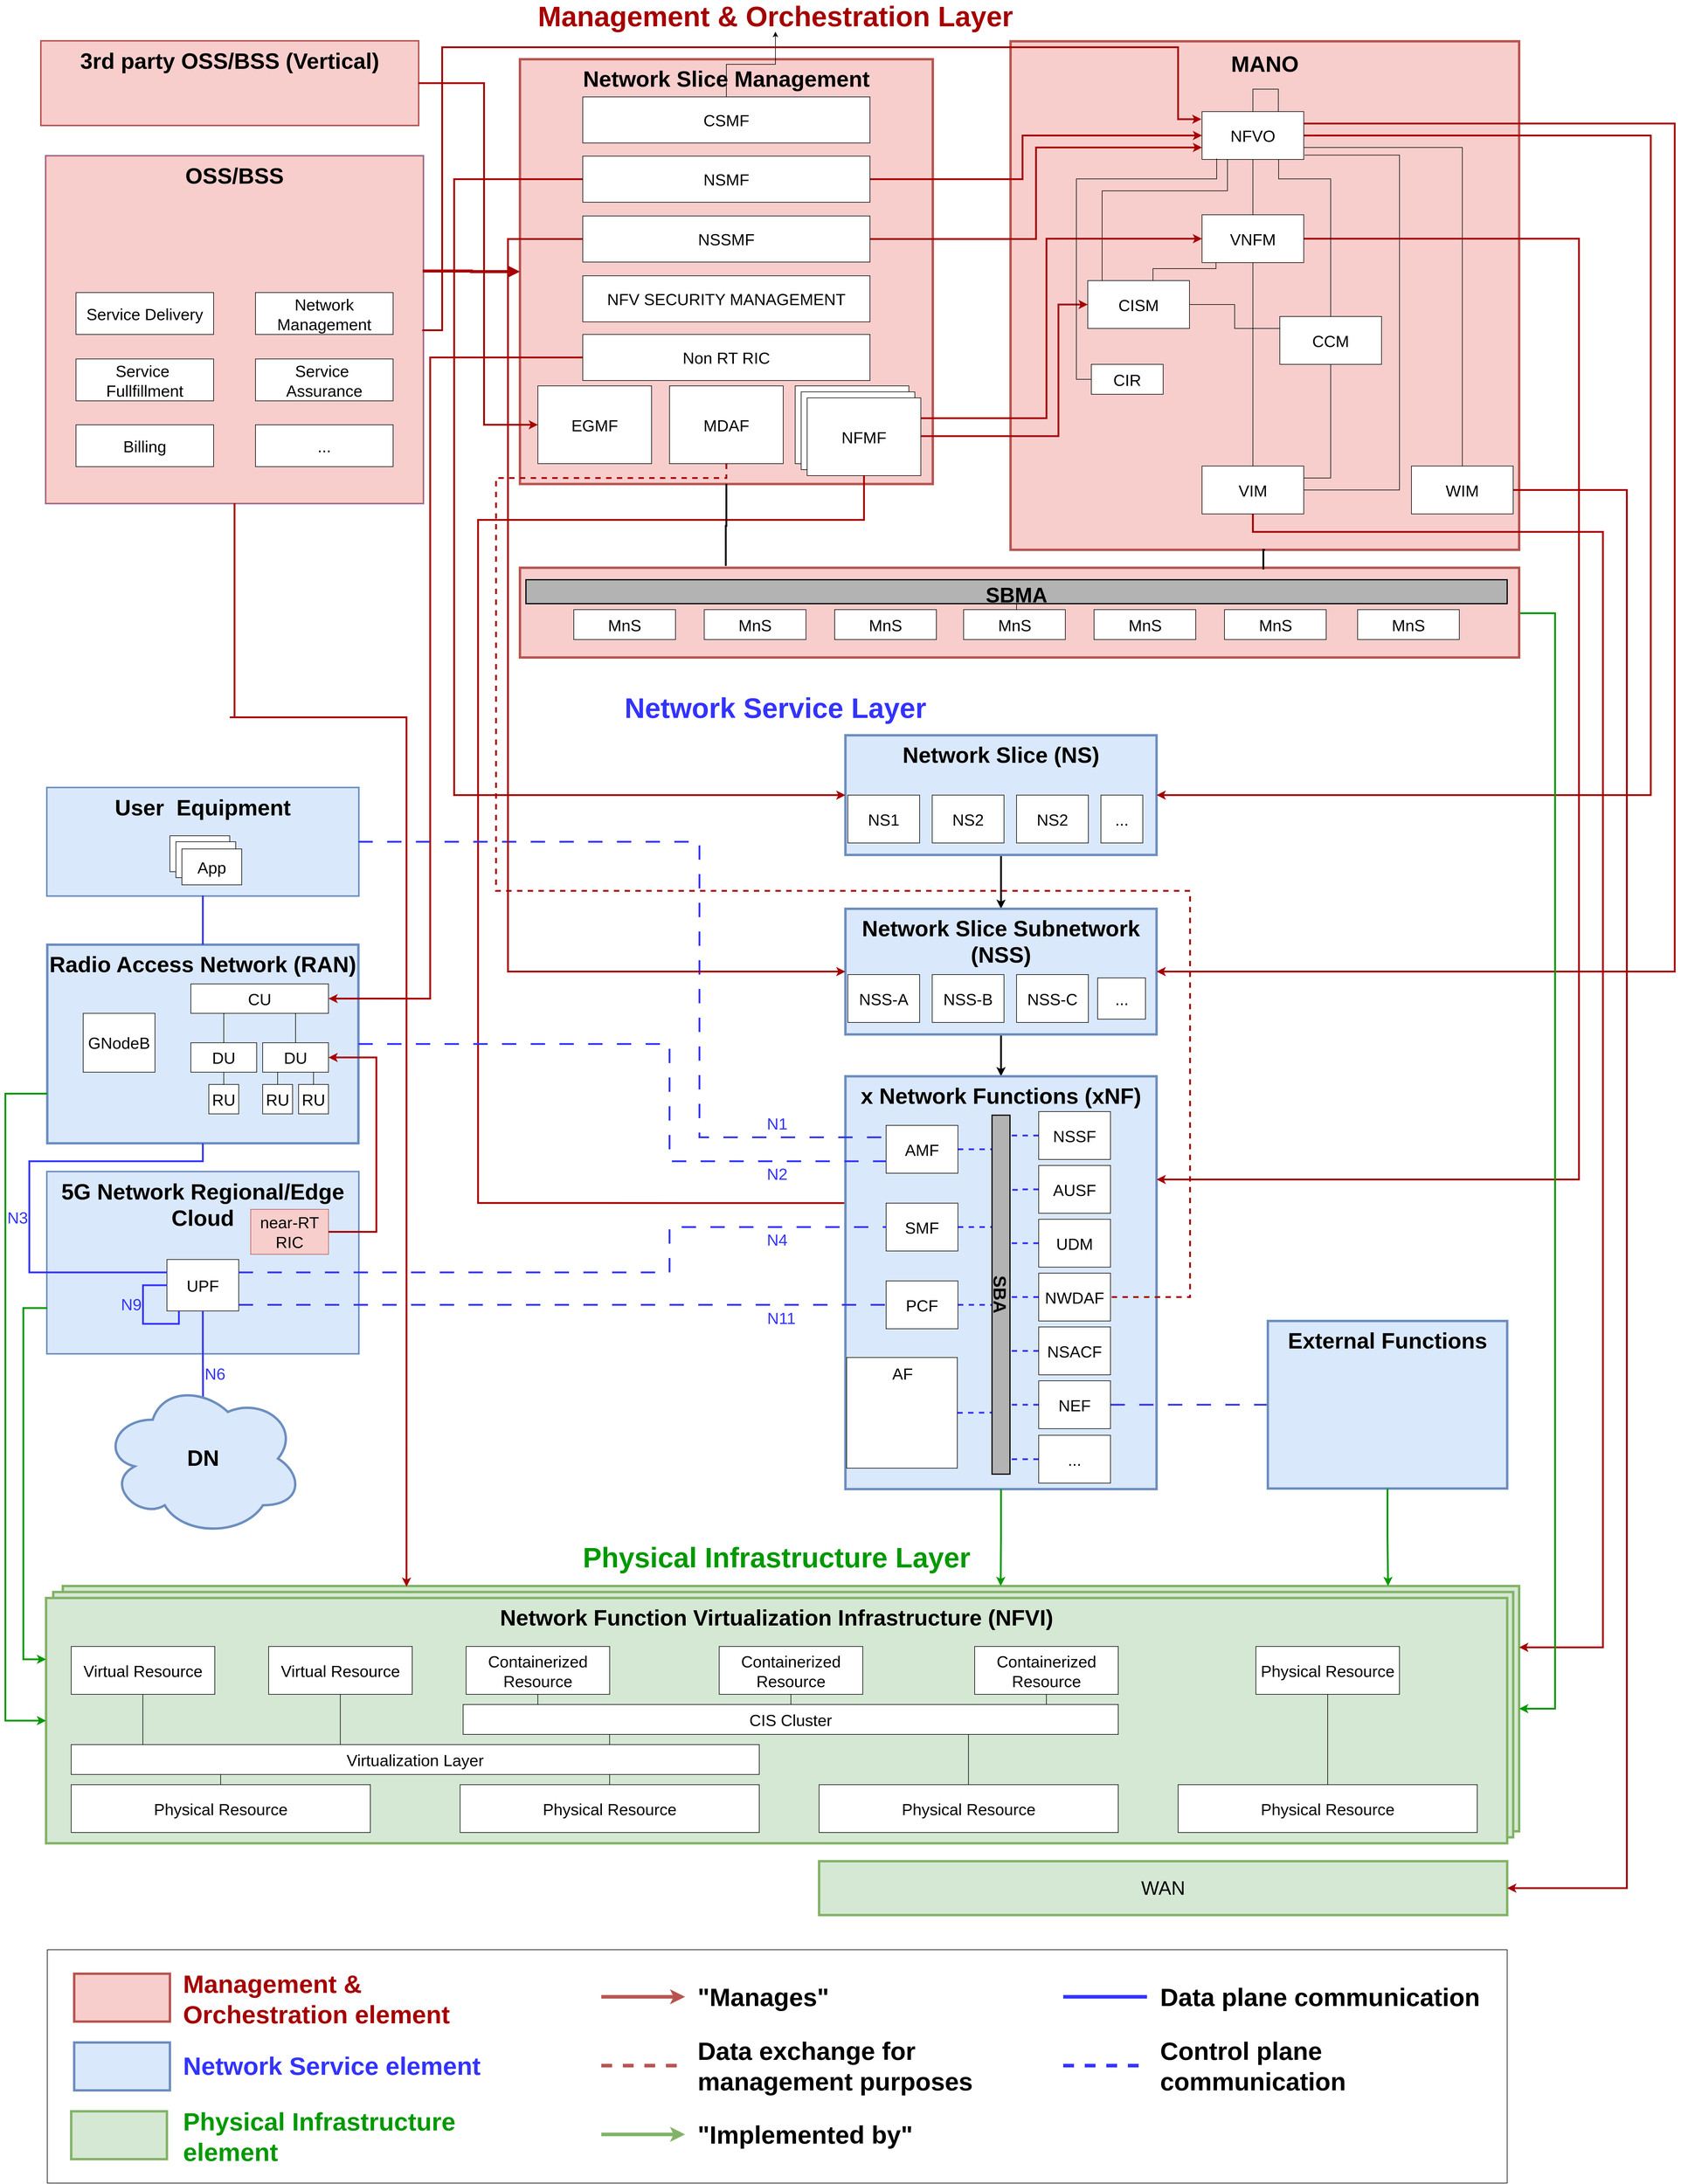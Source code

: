 <mxfile>
    <diagram name="Pagina-1" id="8lFkNmtKCD5oF6RoMYMe">
        <mxGraphModel dx="1848" dy="3173" grid="1" gridSize="10" guides="1" tooltips="1" connect="1" arrows="1" fold="1" page="0" pageScale="1" pageWidth="827" pageHeight="1169" math="0" shadow="0">
            <root>
                <mxCell id="0"/>
                <mxCell id="1" parent="0"/>
                <mxCell id="bSpO7BN7ynkhuzYYFRoZ-52" value="" style="rounded=0;whiteSpace=wrap;html=1;fillColor=#f8cecc;strokeColor=#b85450;strokeWidth=4;" parent="1" vertex="1">
                    <mxGeometry x="350" y="-2100" width="690" height="710" as="geometry"/>
                </mxCell>
                <mxCell id="bSpO7BN7ynkhuzYYFRoZ-57" value="" style="group;fillColor=#dae8fc;strokeColor=#6c8ebf;strokeWidth=4;" parent="1" vertex="1" connectable="0">
                    <mxGeometry x="-440" y="-240" width="520" height="303.15" as="geometry"/>
                </mxCell>
                <mxCell id="bSpO7BN7ynkhuzYYFRoZ-58" value="" style="rounded=0;whiteSpace=wrap;html=1;fillColor=#dae8fc;strokeColor=#6c8ebf;" parent="bSpO7BN7ynkhuzYYFRoZ-57" vertex="1">
                    <mxGeometry width="520" height="303.15" as="geometry"/>
                </mxCell>
                <mxCell id="bSpO7BN7ynkhuzYYFRoZ-59" value="&lt;font style=&quot;font-size: 37px;&quot;&gt;&lt;b&gt;5G Network Regional/Edge Cloud&lt;u&gt;&lt;br&gt;&lt;/u&gt;&lt;/b&gt;&lt;/font&gt;" style="text;html=1;align=center;verticalAlign=top;whiteSpace=wrap;rounded=0;spacingTop=5;strokeColor=none;" parent="bSpO7BN7ynkhuzYYFRoZ-57" vertex="1">
                    <mxGeometry width="520" height="75.25" as="geometry"/>
                </mxCell>
                <mxCell id="bSpO7BN7ynkhuzYYFRoZ-5" value="&lt;font style=&quot;font-size: 27px;&quot;&gt;UPF&lt;/font&gt;" style="rounded=0;whiteSpace=wrap;html=1;verticalAlign=middle;spacingTop=3;" parent="bSpO7BN7ynkhuzYYFRoZ-57" vertex="1">
                    <mxGeometry x="200" y="146.2" width="120" height="86" as="geometry"/>
                </mxCell>
                <mxCell id="Zt0NYIdcGdnUJ9LrQltJ-85" value="&lt;font style=&quot;font-size: 27px;&quot;&gt;near-RT RIC&lt;/font&gt;" style="rounded=0;whiteSpace=wrap;html=1;verticalAlign=middle;spacingTop=3;fillColor=#f8cecc;strokeColor=#b85450;" parent="bSpO7BN7ynkhuzYYFRoZ-57" vertex="1">
                    <mxGeometry x="340" y="62.35" width="130" height="75.25" as="geometry"/>
                </mxCell>
                <mxCell id="CqHk4jJskdGlvBJO3M9F-53" style="edgeStyle=orthogonalEdgeStyle;rounded=0;orthogonalLoop=1;jettySize=auto;html=1;exitX=0;exitY=0.5;exitDx=0;exitDy=0;endArrow=none;endFill=0;strokeWidth=3;strokeColor=#3333FF;" parent="bSpO7BN7ynkhuzYYFRoZ-57" source="bSpO7BN7ynkhuzYYFRoZ-5" edge="1">
                    <mxGeometry relative="1" as="geometry">
                        <mxPoint x="220" y="232.2" as="targetPoint"/>
                        <Array as="points">
                            <mxPoint x="160" y="189.2"/>
                            <mxPoint x="160" y="253.7"/>
                            <mxPoint x="220" y="253.7"/>
                            <mxPoint x="220" y="232.2"/>
                        </Array>
                    </mxGeometry>
                </mxCell>
                <mxCell id="CqHk4jJskdGlvBJO3M9F-57" value="&lt;font style=&quot;font-size: 27px;&quot; color=&quot;#3333ff&quot;&gt;N9&lt;/font&gt;" style="edgeLabel;html=1;align=center;verticalAlign=middle;resizable=0;points=[];labelBackgroundColor=none;" parent="bSpO7BN7ynkhuzYYFRoZ-57" vertex="1" connectable="0">
                    <mxGeometry x="140" y="221.45" as="geometry"/>
                </mxCell>
                <mxCell id="bSpO7BN7ynkhuzYYFRoZ-1" value="" style="rounded=0;whiteSpace=wrap;html=1;fillColor=#d5e8d4;strokeColor=#82b366;strokeWidth=4;" parent="1" vertex="1">
                    <mxGeometry x="-414" y="452" width="2434" height="410" as="geometry"/>
                </mxCell>
                <mxCell id="bSpO7BN7ynkhuzYYFRoZ-3" value="" style="rounded=0;whiteSpace=wrap;html=1;fillColor=#d5e8d4;strokeColor=#82b366;strokeWidth=4;" parent="1" vertex="1">
                    <mxGeometry x="-430" y="462" width="2440" height="410" as="geometry"/>
                </mxCell>
                <mxCell id="bSpO7BN7ynkhuzYYFRoZ-4" value="" style="rounded=0;whiteSpace=wrap;html=1;" parent="1" vertex="1">
                    <mxGeometry x="-410" y="725" width="120" height="60" as="geometry"/>
                </mxCell>
                <mxCell id="CqHk4jJskdGlvBJO3M9F-51" style="edgeStyle=orthogonalEdgeStyle;rounded=0;orthogonalLoop=1;jettySize=auto;html=1;exitX=0.5;exitY=1;exitDx=0;exitDy=0;entryX=0.5;entryY=0;entryDx=0;entryDy=0;strokeWidth=3;" parent="1" source="bSpO7BN7ynkhuzYYFRoZ-10" target="bSpO7BN7ynkhuzYYFRoZ-19" edge="1">
                    <mxGeometry relative="1" as="geometry"/>
                </mxCell>
                <mxCell id="bSpO7BN7ynkhuzYYFRoZ-10" value="" style="rounded=0;whiteSpace=wrap;html=1;container=0;fillColor=#dae8fc;strokeColor=#6c8ebf;strokeWidth=4;" parent="1" vertex="1">
                    <mxGeometry x="894" y="-970" width="520" height="200" as="geometry"/>
                </mxCell>
                <mxCell id="bSpO7BN7ynkhuzYYFRoZ-11" value="&lt;font style=&quot;font-size: 37px;&quot;&gt;&lt;b&gt;Network Slice (NS)&lt;br&gt;&lt;/b&gt;&lt;/font&gt;" style="text;html=1;align=center;verticalAlign=top;whiteSpace=wrap;rounded=0;spacingTop=5;container=0;" parent="1" vertex="1">
                    <mxGeometry x="894" y="-970" width="520" height="70" as="geometry"/>
                </mxCell>
                <mxCell id="bSpO7BN7ynkhuzYYFRoZ-12" value="&lt;font style=&quot;font-size: 27px;&quot;&gt;NS1&lt;/font&gt;" style="rounded=0;whiteSpace=wrap;html=1;verticalAlign=middle;spacingTop=3;container=0;" parent="1" vertex="1">
                    <mxGeometry x="898" y="-870" width="120" height="80" as="geometry"/>
                </mxCell>
                <mxCell id="bSpO7BN7ynkhuzYYFRoZ-13" value="&lt;font style=&quot;font-size: 27px;&quot;&gt;NS2&lt;/font&gt;" style="rounded=0;whiteSpace=wrap;html=1;verticalAlign=middle;spacingTop=3;container=0;" parent="1" vertex="1">
                    <mxGeometry x="1039" y="-870" width="120" height="80" as="geometry"/>
                </mxCell>
                <mxCell id="bSpO7BN7ynkhuzYYFRoZ-14" value="&lt;font style=&quot;font-size: 27px;&quot;&gt;NS2&lt;/font&gt;" style="rounded=0;whiteSpace=wrap;html=1;verticalAlign=middle;spacingTop=3;container=0;" parent="1" vertex="1">
                    <mxGeometry x="1180" y="-870" width="120" height="80" as="geometry"/>
                </mxCell>
                <mxCell id="bSpO7BN7ynkhuzYYFRoZ-15" value="&lt;font style=&quot;font-size: 27px;&quot;&gt;...&lt;/font&gt;" style="rounded=0;whiteSpace=wrap;html=1;verticalAlign=middle;spacingTop=3;container=0;" parent="1" vertex="1">
                    <mxGeometry x="1321" y="-870" width="70" height="80" as="geometry"/>
                </mxCell>
                <mxCell id="CqHk4jJskdGlvBJO3M9F-30" style="edgeStyle=orthogonalEdgeStyle;rounded=0;orthogonalLoop=1;jettySize=auto;html=1;strokeWidth=3;exitX=0.5;exitY=1;exitDx=0;exitDy=0;entryX=0.5;entryY=0;entryDx=0;entryDy=0;" parent="1" source="bSpO7BN7ynkhuzYYFRoZ-19" target="bSpO7BN7ynkhuzYYFRoZ-26" edge="1">
                    <mxGeometry relative="1" as="geometry">
                        <mxPoint x="1134" y="-448" as="sourcePoint"/>
                        <mxPoint x="1194" y="-418" as="targetPoint"/>
                    </mxGeometry>
                </mxCell>
                <mxCell id="bSpO7BN7ynkhuzYYFRoZ-19" value="" style="rounded=0;whiteSpace=wrap;html=1;container=0;fillColor=#dae8fc;strokeColor=#6c8ebf;strokeWidth=4;" parent="1" vertex="1">
                    <mxGeometry x="894" y="-680" width="520" height="210" as="geometry"/>
                </mxCell>
                <mxCell id="bSpO7BN7ynkhuzYYFRoZ-20" value="&lt;font style=&quot;font-size: 33px;&quot;&gt;&lt;b style=&quot;font-size: 37px;&quot;&gt;&lt;font style=&quot;font-size: 37px;&quot;&gt;Network Slice Subnetwork (NSS)&lt;br&gt;&lt;/font&gt;&lt;/b&gt;&lt;/font&gt;" style="text;html=1;align=center;verticalAlign=top;whiteSpace=wrap;rounded=0;spacingTop=5;container=0;" parent="1" vertex="1">
                    <mxGeometry x="894" y="-680" width="520" height="100" as="geometry"/>
                </mxCell>
                <mxCell id="bSpO7BN7ynkhuzYYFRoZ-21" value="&lt;font style=&quot;font-size: 27px;&quot;&gt;NSS-A&lt;br&gt;&lt;/font&gt;" style="rounded=0;whiteSpace=wrap;html=1;verticalAlign=middle;spacingTop=3;container=0;" parent="1" vertex="1">
                    <mxGeometry x="898" y="-570" width="120" height="80" as="geometry"/>
                </mxCell>
                <mxCell id="bSpO7BN7ynkhuzYYFRoZ-22" value="&lt;font style=&quot;font-size: 27px;&quot;&gt;NSS-B&lt;/font&gt;" style="rounded=0;whiteSpace=wrap;html=1;verticalAlign=middle;spacingTop=3;container=0;" parent="1" vertex="1">
                    <mxGeometry x="1039" y="-570" width="120" height="80" as="geometry"/>
                </mxCell>
                <mxCell id="bSpO7BN7ynkhuzYYFRoZ-23" value="&lt;font style=&quot;font-size: 27px;&quot;&gt;NSS-C&lt;/font&gt;" style="rounded=0;whiteSpace=wrap;html=1;verticalAlign=middle;spacingTop=3;container=0;" parent="1" vertex="1">
                    <mxGeometry x="1180" y="-570" width="120" height="80" as="geometry"/>
                </mxCell>
                <mxCell id="bSpO7BN7ynkhuzYYFRoZ-24" value="&lt;font style=&quot;font-size: 27px;&quot;&gt;...&lt;/font&gt;" style="rounded=0;whiteSpace=wrap;html=1;verticalAlign=middle;spacingTop=3;container=0;direction=south;" parent="1" vertex="1">
                    <mxGeometry x="1315.5" y="-564.5" width="80" height="69" as="geometry"/>
                </mxCell>
                <mxCell id="bSpO7BN7ynkhuzYYFRoZ-25" value="" style="rounded=0;whiteSpace=wrap;html=1;container=0;fillColor=#dae8fc;strokeColor=#6c8ebf;strokeWidth=4;" parent="1" vertex="1">
                    <mxGeometry x="894" y="-400" width="520" height="690" as="geometry"/>
                </mxCell>
                <mxCell id="bSpO7BN7ynkhuzYYFRoZ-26" value="&lt;font style=&quot;font-size: 33px;&quot;&gt;&lt;b style=&quot;font-size: 37px;&quot;&gt;&lt;font style=&quot;font-size: 37px;&quot;&gt;x Network Functions (xNF)&lt;br&gt;&lt;/font&gt;&lt;/b&gt;&lt;/font&gt;" style="text;html=1;align=center;verticalAlign=top;whiteSpace=wrap;rounded=0;spacingTop=5;container=0;" parent="1" vertex="1">
                    <mxGeometry x="894" y="-400" width="520" height="70" as="geometry"/>
                </mxCell>
                <mxCell id="CqHk4jJskdGlvBJO3M9F-37" style="edgeStyle=orthogonalEdgeStyle;rounded=0;orthogonalLoop=1;jettySize=auto;html=1;exitX=1;exitY=0.5;exitDx=0;exitDy=0;strokeColor=#3333FF;strokeWidth=3;endArrow=none;endFill=0;dashed=1;" parent="1" source="bSpO7BN7ynkhuzYYFRoZ-27" edge="1">
                    <mxGeometry relative="1" as="geometry">
                        <mxPoint x="1154" y="-278" as="targetPoint"/>
                    </mxGeometry>
                </mxCell>
                <mxCell id="bSpO7BN7ynkhuzYYFRoZ-27" value="&lt;font style=&quot;font-size: 27px;&quot;&gt;AMF&lt;br&gt;&lt;/font&gt;" style="rounded=0;whiteSpace=wrap;html=1;verticalAlign=middle;spacingTop=3;container=0;" parent="1" vertex="1">
                    <mxGeometry x="962" y="-318" width="120" height="80" as="geometry"/>
                </mxCell>
                <mxCell id="CqHk4jJskdGlvBJO3M9F-39" style="edgeStyle=orthogonalEdgeStyle;rounded=0;orthogonalLoop=1;jettySize=auto;html=1;exitX=1;exitY=0.5;exitDx=0;exitDy=0;strokeColor=#3333FF;strokeWidth=3;endArrow=none;endFill=0;dashed=1;" parent="1" source="bSpO7BN7ynkhuzYYFRoZ-28" edge="1">
                    <mxGeometry relative="1" as="geometry">
                        <mxPoint x="1154" y="-148.176" as="targetPoint"/>
                    </mxGeometry>
                </mxCell>
                <mxCell id="bSpO7BN7ynkhuzYYFRoZ-28" value="&lt;font style=&quot;font-size: 27px;&quot;&gt;SMF&lt;/font&gt;" style="rounded=0;whiteSpace=wrap;html=1;verticalAlign=middle;spacingTop=3;container=0;" parent="1" vertex="1">
                    <mxGeometry x="962" y="-188" width="120" height="80" as="geometry"/>
                </mxCell>
                <mxCell id="CqHk4jJskdGlvBJO3M9F-40" style="edgeStyle=orthogonalEdgeStyle;rounded=0;orthogonalLoop=1;jettySize=auto;html=1;exitX=1;exitY=0.5;exitDx=0;exitDy=0;strokeColor=#3333FF;strokeWidth=3;endArrow=none;endFill=0;dashed=1;" parent="1" source="bSpO7BN7ynkhuzYYFRoZ-29" edge="1">
                    <mxGeometry relative="1" as="geometry">
                        <mxPoint x="1154" y="-17.588" as="targetPoint"/>
                    </mxGeometry>
                </mxCell>
                <mxCell id="bSpO7BN7ynkhuzYYFRoZ-29" value="&lt;font style=&quot;font-size: 27px;&quot;&gt;PCF&lt;/font&gt;" style="rounded=0;whiteSpace=wrap;html=1;verticalAlign=middle;spacingTop=3;container=0;" parent="1" vertex="1">
                    <mxGeometry x="962" y="-58" width="120" height="80" as="geometry"/>
                </mxCell>
                <mxCell id="CqHk4jJskdGlvBJO3M9F-41" style="edgeStyle=orthogonalEdgeStyle;rounded=0;orthogonalLoop=1;jettySize=auto;html=1;exitX=0;exitY=0.5;exitDx=0;exitDy=0;strokeColor=#3333FF;strokeWidth=3;endArrow=none;endFill=0;dashed=1;" parent="1" source="bSpO7BN7ynkhuzYYFRoZ-33" edge="1">
                    <mxGeometry relative="1" as="geometry">
                        <mxPoint x="1154" y="-301" as="targetPoint"/>
                        <Array as="points">
                            <mxPoint x="1184" y="-301"/>
                            <mxPoint x="1184" y="-301"/>
                        </Array>
                    </mxGeometry>
                </mxCell>
                <mxCell id="bSpO7BN7ynkhuzYYFRoZ-33" value="&lt;font style=&quot;font-size: 27px;&quot;&gt;NSSF&lt;/font&gt;" style="rounded=0;whiteSpace=wrap;html=1;verticalAlign=middle;spacingTop=3;container=0;" parent="1" vertex="1">
                    <mxGeometry x="1217" y="-341" width="120" height="80" as="geometry"/>
                </mxCell>
                <mxCell id="CqHk4jJskdGlvBJO3M9F-42" style="edgeStyle=orthogonalEdgeStyle;rounded=0;orthogonalLoop=1;jettySize=auto;html=1;exitX=0;exitY=0.5;exitDx=0;exitDy=0;strokeColor=#3333FF;strokeWidth=3;endArrow=none;endFill=0;dashed=1;" parent="1" source="bSpO7BN7ynkhuzYYFRoZ-35" edge="1">
                    <mxGeometry relative="1" as="geometry">
                        <mxPoint x="1154" y="-210.529" as="targetPoint"/>
                    </mxGeometry>
                </mxCell>
                <mxCell id="bSpO7BN7ynkhuzYYFRoZ-35" value="&lt;font style=&quot;font-size: 27px;&quot;&gt;AUSF&lt;/font&gt;" style="rounded=0;whiteSpace=wrap;html=1;verticalAlign=middle;spacingTop=3;container=0;" parent="1" vertex="1">
                    <mxGeometry x="1217" y="-251" width="120" height="80" as="geometry"/>
                </mxCell>
                <mxCell id="CqHk4jJskdGlvBJO3M9F-43" style="edgeStyle=orthogonalEdgeStyle;rounded=0;orthogonalLoop=1;jettySize=auto;html=1;exitX=0;exitY=0.5;exitDx=0;exitDy=0;strokeColor=#3333FF;strokeWidth=3;endArrow=none;endFill=0;dashed=1;" parent="1" source="bSpO7BN7ynkhuzYYFRoZ-36" edge="1">
                    <mxGeometry relative="1" as="geometry">
                        <mxPoint x="1154" y="-121.118" as="targetPoint"/>
                    </mxGeometry>
                </mxCell>
                <mxCell id="bSpO7BN7ynkhuzYYFRoZ-36" value="&lt;font style=&quot;font-size: 27px;&quot;&gt;UDM&lt;/font&gt;" style="rounded=0;whiteSpace=wrap;html=1;verticalAlign=middle;spacingTop=3;container=0;" parent="1" vertex="1">
                    <mxGeometry x="1217" y="-161" width="120" height="80" as="geometry"/>
                </mxCell>
                <mxCell id="CqHk4jJskdGlvBJO3M9F-44" style="edgeStyle=orthogonalEdgeStyle;rounded=0;orthogonalLoop=1;jettySize=auto;html=1;exitX=0;exitY=0.5;exitDx=0;exitDy=0;strokeColor=#3333FF;strokeWidth=3;endArrow=none;endFill=0;dashed=1;" parent="1" source="bSpO7BN7ynkhuzYYFRoZ-37" edge="1">
                    <mxGeometry relative="1" as="geometry">
                        <mxPoint x="1154" y="-31" as="targetPoint"/>
                        <Array as="points">
                            <mxPoint x="1177" y="-31"/>
                        </Array>
                    </mxGeometry>
                </mxCell>
                <mxCell id="bSpO7BN7ynkhuzYYFRoZ-37" value="&lt;font style=&quot;font-size: 27px;&quot;&gt;NWDAF&lt;/font&gt;" style="rounded=0;whiteSpace=wrap;html=1;verticalAlign=middle;spacingTop=3;container=0;" parent="1" vertex="1">
                    <mxGeometry x="1217" y="-71" width="120" height="80" as="geometry"/>
                </mxCell>
                <mxCell id="CqHk4jJskdGlvBJO3M9F-45" style="edgeStyle=orthogonalEdgeStyle;rounded=0;orthogonalLoop=1;jettySize=auto;html=1;exitX=0;exitY=0.5;exitDx=0;exitDy=0;strokeColor=#3333FF;strokeWidth=3;endArrow=none;endFill=0;dashed=1;" parent="1" source="bSpO7BN7ynkhuzYYFRoZ-38" edge="1">
                    <mxGeometry relative="1" as="geometry">
                        <mxPoint x="1154" y="58.882" as="targetPoint"/>
                    </mxGeometry>
                </mxCell>
                <mxCell id="bSpO7BN7ynkhuzYYFRoZ-38" value="&lt;font style=&quot;font-size: 27px;&quot;&gt;NSACF&lt;/font&gt;" style="rounded=0;whiteSpace=wrap;html=1;verticalAlign=middle;spacingTop=3;container=0;" parent="1" vertex="1">
                    <mxGeometry x="1217" y="19" width="120" height="80" as="geometry"/>
                </mxCell>
                <mxCell id="CqHk4jJskdGlvBJO3M9F-46" style="edgeStyle=orthogonalEdgeStyle;rounded=0;orthogonalLoop=1;jettySize=auto;html=1;exitX=0;exitY=0.5;exitDx=0;exitDy=0;strokeColor=#3333FF;strokeWidth=3;endArrow=none;endFill=0;dashed=1;" parent="1" source="bSpO7BN7ynkhuzYYFRoZ-39" edge="1">
                    <mxGeometry relative="1" as="geometry">
                        <mxPoint x="1154" y="149.471" as="targetPoint"/>
                        <Array as="points">
                            <mxPoint x="1174" y="149"/>
                        </Array>
                    </mxGeometry>
                </mxCell>
                <mxCell id="CqHk4jJskdGlvBJO3M9F-48" style="edgeStyle=orthogonalEdgeStyle;rounded=0;orthogonalLoop=1;jettySize=auto;html=1;exitX=1;exitY=0.5;exitDx=0;exitDy=0;endArrow=none;endFill=0;strokeWidth=3;strokeColor=#3333FF;dashed=1;dashPattern=8 8;" parent="1" source="bSpO7BN7ynkhuzYYFRoZ-39" target="bSpO7BN7ynkhuzYYFRoZ-45" edge="1">
                    <mxGeometry relative="1" as="geometry"/>
                </mxCell>
                <mxCell id="bSpO7BN7ynkhuzYYFRoZ-39" value="&lt;font style=&quot;font-size: 27px;&quot;&gt;NEF&lt;/font&gt;" style="rounded=0;whiteSpace=wrap;html=1;verticalAlign=middle;spacingTop=3;container=0;" parent="1" vertex="1">
                    <mxGeometry x="1217" y="109" width="120" height="80" as="geometry"/>
                </mxCell>
                <mxCell id="CqHk4jJskdGlvBJO3M9F-47" style="edgeStyle=orthogonalEdgeStyle;rounded=0;orthogonalLoop=1;jettySize=auto;html=1;exitX=0;exitY=0.5;exitDx=0;exitDy=0;strokeColor=#3333FF;strokeWidth=3;endArrow=none;endFill=0;dashed=1;" parent="1" source="bSpO7BN7ynkhuzYYFRoZ-40" edge="1">
                    <mxGeometry relative="1" as="geometry">
                        <mxPoint x="1154" y="240.059" as="targetPoint"/>
                    </mxGeometry>
                </mxCell>
                <mxCell id="bSpO7BN7ynkhuzYYFRoZ-40" value="&lt;font style=&quot;font-size: 27px;&quot;&gt;...&lt;/font&gt;" style="rounded=0;whiteSpace=wrap;html=1;verticalAlign=middle;spacingTop=3;container=0;" parent="1" vertex="1">
                    <mxGeometry x="1217" y="200" width="120" height="80" as="geometry"/>
                </mxCell>
                <mxCell id="bSpO7BN7ynkhuzYYFRoZ-42" value="" style="group" parent="1" vertex="1" connectable="0">
                    <mxGeometry x="896" y="70" width="186" height="185" as="geometry"/>
                </mxCell>
                <mxCell id="CqHk4jJskdGlvBJO3M9F-49" style="edgeStyle=orthogonalEdgeStyle;rounded=0;orthogonalLoop=1;jettySize=auto;html=1;strokeColor=#3333FF;endArrow=none;endFill=0;dashed=1;strokeWidth=3;exitX=1;exitY=0.5;exitDx=0;exitDy=0;" parent="bSpO7BN7ynkhuzYYFRoZ-42" source="bSpO7BN7ynkhuzYYFRoZ-31" edge="1">
                    <mxGeometry relative="1" as="geometry">
                        <mxPoint x="258" y="92" as="targetPoint"/>
                        <mxPoint x="188" y="92" as="sourcePoint"/>
                    </mxGeometry>
                </mxCell>
                <mxCell id="bSpO7BN7ynkhuzYYFRoZ-31" value="" style="rounded=0;whiteSpace=wrap;html=1;verticalAlign=middle;spacingTop=3;container=0;aspect=fixed;" parent="bSpO7BN7ynkhuzYYFRoZ-42" vertex="1">
                    <mxGeometry width="185" height="185" as="geometry"/>
                </mxCell>
                <mxCell id="bSpO7BN7ynkhuzYYFRoZ-32" value="&lt;font style=&quot;font-size: 27px;&quot;&gt;AF&lt;br&gt;&lt;/font&gt;" style="text;html=1;align=center;verticalAlign=top;whiteSpace=wrap;rounded=0;spacingTop=5;container=0;aspect=fixed;" parent="bSpO7BN7ynkhuzYYFRoZ-42" vertex="1">
                    <mxGeometry x="1" width="185" height="43.6" as="geometry"/>
                </mxCell>
                <mxCell id="bSpO7BN7ynkhuzYYFRoZ-44" value="" style="group;strokeWidth=3;" parent="1" vertex="1" connectable="0">
                    <mxGeometry x="1600" y="9" width="400" height="280" as="geometry"/>
                </mxCell>
                <mxCell id="bSpO7BN7ynkhuzYYFRoZ-45" value="" style="rounded=0;whiteSpace=wrap;html=1;fillColor=#dae8fc;strokeColor=#6c8ebf;strokeWidth=4;" parent="bSpO7BN7ynkhuzYYFRoZ-44" vertex="1">
                    <mxGeometry width="400" height="280" as="geometry"/>
                </mxCell>
                <mxCell id="bSpO7BN7ynkhuzYYFRoZ-46" value="&lt;font style=&quot;font-size: 37px;&quot;&gt;&lt;b&gt;External Functions&lt;/b&gt;&lt;font style=&quot;font-size: 37px;&quot;&gt;&lt;b&gt;&lt;br&gt;&lt;/b&gt;&lt;/font&gt;&lt;/font&gt;" style="text;html=1;align=center;verticalAlign=top;whiteSpace=wrap;rounded=0;spacingTop=5;" parent="bSpO7BN7ynkhuzYYFRoZ-44" vertex="1">
                    <mxGeometry width="400" height="70" as="geometry"/>
                </mxCell>
                <mxCell id="bSpO7BN7ynkhuzYYFRoZ-2" value="" style="rounded=0;whiteSpace=wrap;html=1;fillColor=#d5e8d4;strokeColor=#82b366;strokeWidth=4;" parent="1" vertex="1">
                    <mxGeometry x="-442" y="472" width="2442" height="410" as="geometry"/>
                </mxCell>
                <mxCell id="bSpO7BN7ynkhuzYYFRoZ-48" value="" style="group;fillColor=#e1d5e7;strokeColor=#9673a6;strokeWidth=4;" parent="1" vertex="1" connectable="0">
                    <mxGeometry x="-442" y="-1938" width="630" height="580" as="geometry"/>
                </mxCell>
                <mxCell id="bSpO7BN7ynkhuzYYFRoZ-49" value="" style="rounded=0;whiteSpace=wrap;html=1;fillColor=#f8cecc;strokeColor=#b85450;" parent="bSpO7BN7ynkhuzYYFRoZ-48" vertex="1">
                    <mxGeometry width="630" height="580" as="geometry"/>
                </mxCell>
                <mxCell id="bSpO7BN7ynkhuzYYFRoZ-50" value="&lt;font style=&quot;font-size: 37px;&quot;&gt;&lt;b&gt;OSS/BSS&lt;br&gt;&lt;/b&gt;&lt;/font&gt;" style="text;html=1;align=center;verticalAlign=top;whiteSpace=wrap;rounded=0;spacingTop=5;" parent="bSpO7BN7ynkhuzYYFRoZ-48" vertex="1">
                    <mxGeometry width="630" height="145" as="geometry"/>
                </mxCell>
                <mxCell id="CqHk4jJskdGlvBJO3M9F-74" value="&lt;font style=&quot;font-size: 27px;&quot;&gt;Service Delivery&lt;br&gt;&lt;/font&gt;" style="rounded=0;whiteSpace=wrap;html=1;verticalAlign=middle;spacingTop=3;container=0;" parent="bSpO7BN7ynkhuzYYFRoZ-48" vertex="1">
                    <mxGeometry x="50" y="228" width="230" height="70" as="geometry"/>
                </mxCell>
                <mxCell id="CqHk4jJskdGlvBJO3M9F-75" value="&lt;font style=&quot;font-size: 27px;&quot;&gt;Network Management&lt;br&gt;&lt;/font&gt;" style="rounded=0;whiteSpace=wrap;html=1;verticalAlign=middle;spacingTop=3;container=0;" parent="bSpO7BN7ynkhuzYYFRoZ-48" vertex="1">
                    <mxGeometry x="350" y="228" width="230" height="70" as="geometry"/>
                </mxCell>
                <mxCell id="CqHk4jJskdGlvBJO3M9F-76" value="&lt;font style=&quot;font-size: 27px;&quot;&gt;Service&amp;nbsp; Fullfillment&lt;br&gt;&lt;/font&gt;" style="rounded=0;whiteSpace=wrap;html=1;verticalAlign=middle;spacingTop=3;container=0;" parent="bSpO7BN7ynkhuzYYFRoZ-48" vertex="1">
                    <mxGeometry x="50" y="339" width="230" height="70" as="geometry"/>
                </mxCell>
                <mxCell id="CqHk4jJskdGlvBJO3M9F-86" value="&lt;font style=&quot;font-size: 27px;&quot;&gt;Service&amp;nbsp; Assurance&lt;br&gt;&lt;/font&gt;" style="rounded=0;whiteSpace=wrap;html=1;verticalAlign=middle;spacingTop=3;container=0;" parent="bSpO7BN7ynkhuzYYFRoZ-48" vertex="1">
                    <mxGeometry x="350" y="339" width="230" height="70" as="geometry"/>
                </mxCell>
                <mxCell id="CqHk4jJskdGlvBJO3M9F-87" value="&lt;font style=&quot;font-size: 27px;&quot;&gt;Billing&lt;br&gt;&lt;/font&gt;" style="rounded=0;whiteSpace=wrap;html=1;verticalAlign=middle;spacingTop=3;container=0;" parent="bSpO7BN7ynkhuzYYFRoZ-48" vertex="1">
                    <mxGeometry x="50" y="449" width="230" height="70" as="geometry"/>
                </mxCell>
                <mxCell id="CqHk4jJskdGlvBJO3M9F-88" value="&lt;font style=&quot;font-size: 27px;&quot;&gt;...&lt;/font&gt;" style="rounded=0;whiteSpace=wrap;html=1;verticalAlign=middle;spacingTop=3;container=0;" parent="bSpO7BN7ynkhuzYYFRoZ-48" vertex="1">
                    <mxGeometry x="350" y="449" width="230" height="70" as="geometry"/>
                </mxCell>
                <mxCell id="bSpO7BN7ynkhuzYYFRoZ-61" value="" style="group;fillColor=#dae8fc;strokeColor=#6c8ebf;strokeWidth=4;" parent="1" vertex="1" connectable="0">
                    <mxGeometry x="-440" y="-882" width="520" height="180" as="geometry"/>
                </mxCell>
                <mxCell id="n17JWOJfK9OWtjPt9God-1" value="" style="rounded=0;whiteSpace=wrap;html=1;fillColor=#dae8fc;strokeColor=#6c8ebf;" parent="bSpO7BN7ynkhuzYYFRoZ-61" vertex="1">
                    <mxGeometry width="520" height="180" as="geometry"/>
                </mxCell>
                <mxCell id="n17JWOJfK9OWtjPt9God-2" value="&lt;font size=&quot;1&quot;&gt;&lt;b&gt;&lt;font style=&quot;font-size: 37px;&quot;&gt;User&amp;nbsp; Equipment&lt;/font&gt;&lt;/b&gt;&lt;/font&gt;" style="text;html=1;align=center;verticalAlign=top;whiteSpace=wrap;rounded=0;spacingTop=5;" parent="bSpO7BN7ynkhuzYYFRoZ-61" vertex="1">
                    <mxGeometry width="520" height="70" as="geometry"/>
                </mxCell>
                <mxCell id="CqHk4jJskdGlvBJO3M9F-71" value="&lt;font style=&quot;font-size: 27px;&quot;&gt;App&lt;/font&gt;" style="rounded=0;whiteSpace=wrap;html=1;verticalAlign=middle;spacingTop=3;" parent="bSpO7BN7ynkhuzYYFRoZ-61" vertex="1">
                    <mxGeometry x="205" y="80" width="100" height="60" as="geometry"/>
                </mxCell>
                <mxCell id="CqHk4jJskdGlvBJO3M9F-72" value="&lt;font style=&quot;font-size: 27px;&quot;&gt;App&lt;/font&gt;" style="rounded=0;whiteSpace=wrap;html=1;verticalAlign=middle;spacingTop=3;" parent="bSpO7BN7ynkhuzYYFRoZ-61" vertex="1">
                    <mxGeometry x="215" y="90" width="100" height="60" as="geometry"/>
                </mxCell>
                <mxCell id="CqHk4jJskdGlvBJO3M9F-73" value="&lt;font style=&quot;font-size: 27px;&quot;&gt;App&lt;/font&gt;" style="rounded=0;whiteSpace=wrap;html=1;verticalAlign=middle;spacingTop=3;" parent="bSpO7BN7ynkhuzYYFRoZ-61" vertex="1">
                    <mxGeometry x="225" y="102" width="100" height="60" as="geometry"/>
                </mxCell>
                <mxCell id="bSpO7BN7ynkhuzYYFRoZ-62" value="" style="group;fillColor=#dae8fc;strokeColor=#6c8ebf;strokeWidth=3;" parent="1" connectable="0" vertex="1">
                    <mxGeometry x="-440" y="-620" width="520" height="332" as="geometry"/>
                </mxCell>
                <mxCell id="bSpO7BN7ynkhuzYYFRoZ-63" value="" style="rounded=0;whiteSpace=wrap;html=1;fillColor=#dae8fc;strokeColor=#6c8ebf;strokeWidth=4;" parent="bSpO7BN7ynkhuzYYFRoZ-62" vertex="1">
                    <mxGeometry width="520" height="332" as="geometry"/>
                </mxCell>
                <mxCell id="bSpO7BN7ynkhuzYYFRoZ-64" value="&lt;font style=&quot;font-size: 37px;&quot;&gt;&lt;b&gt;Radio Access Network (RAN)&lt;br&gt;&lt;/b&gt;&lt;/font&gt;" style="text;html=1;align=center;verticalAlign=top;whiteSpace=wrap;rounded=0;spacingTop=5;" parent="bSpO7BN7ynkhuzYYFRoZ-62" vertex="1">
                    <mxGeometry width="520" height="49.19" as="geometry"/>
                </mxCell>
                <mxCell id="Zt0NYIdcGdnUJ9LrQltJ-9" value="&lt;font style=&quot;font-size: 27px;&quot;&gt;GNodeB&lt;/font&gt;" style="rounded=0;whiteSpace=wrap;html=1;verticalAlign=middle;spacingTop=3;" parent="bSpO7BN7ynkhuzYYFRoZ-62" vertex="1">
                    <mxGeometry x="60" y="114.761" width="120" height="98.37" as="geometry"/>
                </mxCell>
                <mxCell id="Zt0NYIdcGdnUJ9LrQltJ-80" style="edgeStyle=orthogonalEdgeStyle;rounded=0;orthogonalLoop=1;jettySize=auto;html=1;exitX=0.25;exitY=1;exitDx=0;exitDy=0;entryX=0.5;entryY=0;entryDx=0;entryDy=0;endArrow=none;endFill=0;" parent="bSpO7BN7ynkhuzYYFRoZ-62" source="Zt0NYIdcGdnUJ9LrQltJ-72" target="Zt0NYIdcGdnUJ9LrQltJ-73" edge="1">
                    <mxGeometry relative="1" as="geometry">
                        <Array as="points">
                            <mxPoint x="295" y="114.356"/>
                        </Array>
                    </mxGeometry>
                </mxCell>
                <mxCell id="Zt0NYIdcGdnUJ9LrQltJ-81" style="edgeStyle=orthogonalEdgeStyle;rounded=0;orthogonalLoop=1;jettySize=auto;html=1;exitX=0.75;exitY=1;exitDx=0;exitDy=0;entryX=0.5;entryY=0;entryDx=0;entryDy=0;endArrow=none;endFill=0;" parent="bSpO7BN7ynkhuzYYFRoZ-62" source="Zt0NYIdcGdnUJ9LrQltJ-72" target="Zt0NYIdcGdnUJ9LrQltJ-74" edge="1">
                    <mxGeometry relative="1" as="geometry">
                        <Array as="points">
                            <mxPoint x="415" y="114.356"/>
                        </Array>
                    </mxGeometry>
                </mxCell>
                <mxCell id="Zt0NYIdcGdnUJ9LrQltJ-72" value="&lt;font style=&quot;font-size: 27px;&quot;&gt;CU&lt;/font&gt;" style="rounded=0;whiteSpace=wrap;html=1;verticalAlign=middle;spacingTop=3;" parent="bSpO7BN7ynkhuzYYFRoZ-62" vertex="1">
                    <mxGeometry x="240" y="65.576" width="230" height="49.185" as="geometry"/>
                </mxCell>
                <mxCell id="Zt0NYIdcGdnUJ9LrQltJ-82" style="edgeStyle=orthogonalEdgeStyle;rounded=0;orthogonalLoop=1;jettySize=auto;html=1;exitX=0.5;exitY=1;exitDx=0;exitDy=0;entryX=0.5;entryY=0;entryDx=0;entryDy=0;endArrow=none;endFill=0;" parent="bSpO7BN7ynkhuzYYFRoZ-62" source="Zt0NYIdcGdnUJ9LrQltJ-73" target="Zt0NYIdcGdnUJ9LrQltJ-79" edge="1">
                    <mxGeometry relative="1" as="geometry"/>
                </mxCell>
                <mxCell id="Zt0NYIdcGdnUJ9LrQltJ-73" value="&lt;font style=&quot;font-size: 27px;&quot;&gt;DU&lt;/font&gt;" style="rounded=0;whiteSpace=wrap;html=1;verticalAlign=middle;spacingTop=3;" parent="bSpO7BN7ynkhuzYYFRoZ-62" vertex="1">
                    <mxGeometry x="240" y="163.947" width="110" height="49.185" as="geometry"/>
                </mxCell>
                <mxCell id="Zt0NYIdcGdnUJ9LrQltJ-83" style="edgeStyle=orthogonalEdgeStyle;rounded=0;orthogonalLoop=1;jettySize=auto;html=1;exitX=0.25;exitY=1;exitDx=0;exitDy=0;entryX=0.5;entryY=0;entryDx=0;entryDy=0;endArrow=none;endFill=0;" parent="bSpO7BN7ynkhuzYYFRoZ-62" source="Zt0NYIdcGdnUJ9LrQltJ-74" target="Zt0NYIdcGdnUJ9LrQltJ-77" edge="1">
                    <mxGeometry relative="1" as="geometry"/>
                </mxCell>
                <mxCell id="Zt0NYIdcGdnUJ9LrQltJ-84" style="edgeStyle=orthogonalEdgeStyle;rounded=0;orthogonalLoop=1;jettySize=auto;html=1;exitX=0.75;exitY=1;exitDx=0;exitDy=0;entryX=0.5;entryY=0;entryDx=0;entryDy=0;endArrow=none;endFill=0;" parent="bSpO7BN7ynkhuzYYFRoZ-62" source="Zt0NYIdcGdnUJ9LrQltJ-74" target="Zt0NYIdcGdnUJ9LrQltJ-78" edge="1">
                    <mxGeometry relative="1" as="geometry"/>
                </mxCell>
                <mxCell id="Zt0NYIdcGdnUJ9LrQltJ-74" value="&lt;font style=&quot;font-size: 27px;&quot;&gt;DU&lt;/font&gt;" style="rounded=0;whiteSpace=wrap;html=1;verticalAlign=middle;spacingTop=3;" parent="bSpO7BN7ynkhuzYYFRoZ-62" vertex="1">
                    <mxGeometry x="360" y="163.947" width="110" height="49.185" as="geometry"/>
                </mxCell>
                <mxCell id="Zt0NYIdcGdnUJ9LrQltJ-77" value="&lt;font style=&quot;font-size: 27px;&quot;&gt;RU&lt;/font&gt;" style="rounded=0;whiteSpace=wrap;html=1;verticalAlign=middle;spacingTop=3;" parent="bSpO7BN7ynkhuzYYFRoZ-62" vertex="1">
                    <mxGeometry x="360" y="233.63" width="50" height="49.185" as="geometry"/>
                </mxCell>
                <mxCell id="Zt0NYIdcGdnUJ9LrQltJ-78" value="&lt;font style=&quot;font-size: 27px;&quot;&gt;RU&lt;/font&gt;" style="rounded=0;whiteSpace=wrap;html=1;verticalAlign=middle;spacingTop=3;" parent="bSpO7BN7ynkhuzYYFRoZ-62" vertex="1">
                    <mxGeometry x="420" y="233.63" width="50" height="49.185" as="geometry"/>
                </mxCell>
                <mxCell id="Zt0NYIdcGdnUJ9LrQltJ-79" value="&lt;font style=&quot;font-size: 27px;&quot;&gt;RU&lt;/font&gt;" style="rounded=0;whiteSpace=wrap;html=1;verticalAlign=middle;spacingTop=3;" parent="bSpO7BN7ynkhuzYYFRoZ-62" vertex="1">
                    <mxGeometry x="270" y="233.63" width="50" height="49.185" as="geometry"/>
                </mxCell>
                <mxCell id="bSpO7BN7ynkhuzYYFRoZ-65" value="&lt;font style=&quot;font-size: 27px;&quot;&gt;Virtualization Layer&lt;br&gt;&lt;/font&gt;" style="rounded=0;whiteSpace=wrap;html=1;verticalAlign=middle;spacingTop=3;" parent="1" vertex="1">
                    <mxGeometry x="-400" y="717" width="1150" height="50" as="geometry"/>
                </mxCell>
                <mxCell id="bSpO7BN7ynkhuzYYFRoZ-66" value="&lt;font style=&quot;font-size: 27px;&quot;&gt;CIS Cluster&lt;br&gt;&lt;/font&gt;" style="rounded=0;whiteSpace=wrap;html=1;verticalAlign=middle;spacingTop=3;" parent="1" vertex="1">
                    <mxGeometry x="255" y="650" width="1095" height="50" as="geometry"/>
                </mxCell>
                <mxCell id="bSpO7BN7ynkhuzYYFRoZ-67" value="&lt;font style=&quot;font-size: 27px;&quot;&gt;Physical Resource&lt;br&gt;&lt;/font&gt;" style="rounded=0;whiteSpace=wrap;html=1;verticalAlign=middle;spacingTop=3;" parent="1" vertex="1">
                    <mxGeometry x="-400" y="784" width="500" height="80" as="geometry"/>
                </mxCell>
                <mxCell id="bSpO7BN7ynkhuzYYFRoZ-68" value="&lt;font style=&quot;font-size: 27px;&quot;&gt;Physical Resource&lt;br&gt;&lt;/font&gt;" style="rounded=0;whiteSpace=wrap;html=1;verticalAlign=middle;spacingTop=3;" parent="1" vertex="1">
                    <mxGeometry x="250" y="784" width="500" height="80" as="geometry"/>
                </mxCell>
                <mxCell id="bSpO7BN7ynkhuzYYFRoZ-69" value="&lt;font style=&quot;font-size: 27px;&quot;&gt;Physical Resource&lt;br&gt;&lt;/font&gt;" style="rounded=0;whiteSpace=wrap;html=1;verticalAlign=middle;spacingTop=3;" parent="1" vertex="1">
                    <mxGeometry x="850" y="784" width="500" height="80" as="geometry"/>
                </mxCell>
                <mxCell id="bSpO7BN7ynkhuzYYFRoZ-78" value="" style="endArrow=none;html=1;rounded=0;exitX=0.5;exitY=0;exitDx=0;exitDy=0;" parent="1" edge="1">
                    <mxGeometry width="50" height="50" relative="1" as="geometry">
                        <mxPoint x="499.81" y="717.1" as="sourcePoint"/>
                        <mxPoint x="499.81" y="700" as="targetPoint"/>
                    </mxGeometry>
                </mxCell>
                <mxCell id="bSpO7BN7ynkhuzYYFRoZ-79" value="" style="endArrow=none;html=1;rounded=0;exitX=0.5;exitY=0;exitDx=0;exitDy=0;entryX=0.758;entryY=1.035;entryDx=0;entryDy=0;entryPerimeter=0;" parent="1" edge="1">
                    <mxGeometry width="50" height="50" relative="1" as="geometry">
                        <mxPoint x="1099.66" y="784" as="sourcePoint"/>
                        <mxPoint x="1099.66" y="700" as="targetPoint"/>
                    </mxGeometry>
                </mxCell>
                <mxCell id="bSpO7BN7ynkhuzYYFRoZ-81" value="" style="endArrow=none;html=1;rounded=0;exitX=0.5;exitY=0;exitDx=0;exitDy=0;" parent="1" edge="1">
                    <mxGeometry width="50" height="50" relative="1" as="geometry">
                        <mxPoint x="379.89" y="650" as="sourcePoint"/>
                        <mxPoint x="379.89" y="632.9" as="targetPoint"/>
                    </mxGeometry>
                </mxCell>
                <mxCell id="bSpO7BN7ynkhuzYYFRoZ-82" value="&lt;font style=&quot;font-size: 27px;&quot;&gt;Virtual Resource&lt;br&gt;&lt;/font&gt;" style="rounded=0;whiteSpace=wrap;html=1;verticalAlign=middle;spacingTop=3;" parent="1" vertex="1">
                    <mxGeometry x="-400" y="553" width="240" height="80" as="geometry"/>
                </mxCell>
                <mxCell id="bSpO7BN7ynkhuzYYFRoZ-83" value="&lt;font style=&quot;font-size: 27px;&quot;&gt;Virtual Resource&lt;br&gt;&lt;/font&gt;" style="rounded=0;whiteSpace=wrap;html=1;verticalAlign=middle;spacingTop=3;" parent="1" vertex="1">
                    <mxGeometry x="-70" y="553" width="240" height="80" as="geometry"/>
                </mxCell>
                <mxCell id="bSpO7BN7ynkhuzYYFRoZ-84" value="&lt;font style=&quot;font-size: 27px;&quot;&gt;Containerized Resource&lt;br&gt;&lt;/font&gt;" style="rounded=0;whiteSpace=wrap;html=1;verticalAlign=middle;spacingTop=3;" parent="1" vertex="1">
                    <mxGeometry x="260" y="553" width="240" height="80" as="geometry"/>
                </mxCell>
                <mxCell id="bSpO7BN7ynkhuzYYFRoZ-85" value="&lt;font style=&quot;font-size: 27px;&quot;&gt;Containerized Resource&lt;/font&gt;&lt;font style=&quot;font-size: 27px;&quot;&gt;&lt;/font&gt;" style="rounded=0;whiteSpace=wrap;html=1;verticalAlign=middle;spacingTop=3;" parent="1" vertex="1">
                    <mxGeometry x="683" y="553" width="240" height="80" as="geometry"/>
                </mxCell>
                <mxCell id="bSpO7BN7ynkhuzYYFRoZ-86" value="&lt;font style=&quot;font-size: 27px;&quot;&gt;Containerized Resource&lt;/font&gt;&lt;font style=&quot;font-size: 27px;&quot;&gt;&lt;/font&gt;" style="rounded=0;whiteSpace=wrap;html=1;verticalAlign=middle;spacingTop=3;" parent="1" vertex="1">
                    <mxGeometry x="1110" y="553" width="240" height="80" as="geometry"/>
                </mxCell>
                <mxCell id="bSpO7BN7ynkhuzYYFRoZ-90" value="" style="endArrow=none;html=1;rounded=0;exitX=0.5;exitY=0;exitDx=0;exitDy=0;" parent="1" edge="1">
                    <mxGeometry width="50" height="50" relative="1" as="geometry">
                        <mxPoint x="802.86" y="650.1" as="sourcePoint"/>
                        <mxPoint x="802.86" y="633" as="targetPoint"/>
                    </mxGeometry>
                </mxCell>
                <mxCell id="bSpO7BN7ynkhuzYYFRoZ-91" value="" style="endArrow=none;html=1;rounded=0;exitX=0.5;exitY=0;exitDx=0;exitDy=0;" parent="1" edge="1">
                    <mxGeometry width="50" height="50" relative="1" as="geometry">
                        <mxPoint x="1229.86" y="650.1" as="sourcePoint"/>
                        <mxPoint x="1229.86" y="633" as="targetPoint"/>
                    </mxGeometry>
                </mxCell>
                <mxCell id="bSpO7BN7ynkhuzYYFRoZ-94" value="" style="endArrow=none;html=1;rounded=0;exitX=0.5;exitY=0;exitDx=0;exitDy=0;" parent="1" edge="1">
                    <mxGeometry width="50" height="50" relative="1" as="geometry">
                        <mxPoint x="-280.24" y="717" as="sourcePoint"/>
                        <mxPoint x="-280.24" y="632.9" as="targetPoint"/>
                    </mxGeometry>
                </mxCell>
                <mxCell id="bSpO7BN7ynkhuzYYFRoZ-95" value="" style="endArrow=none;html=1;rounded=0;exitX=0.5;exitY=0;exitDx=0;exitDy=0;" parent="1" edge="1">
                    <mxGeometry width="50" height="50" relative="1" as="geometry">
                        <mxPoint x="49.76" y="717" as="sourcePoint"/>
                        <mxPoint x="49.76" y="632.9" as="targetPoint"/>
                    </mxGeometry>
                </mxCell>
                <mxCell id="bSpO7BN7ynkhuzYYFRoZ-96" value="&lt;font style=&quot;font-size: 37px;&quot;&gt;&lt;b&gt;Network Function Virtualization Infrastructure (NFVI)&lt;br&gt;&lt;/b&gt;&lt;/font&gt;" style="text;html=1;align=center;verticalAlign=top;whiteSpace=wrap;rounded=0;spacingTop=5;" parent="1" vertex="1">
                    <mxGeometry x="-442" y="472" width="2442" height="70" as="geometry"/>
                </mxCell>
                <mxCell id="Zt0NYIdcGdnUJ9LrQltJ-24" value="&lt;font style=&quot;font-size: 32px;&quot;&gt;WAN&lt;/font&gt;" style="rounded=0;whiteSpace=wrap;html=1;fillColor=#d5e8d4;strokeColor=#82b366;strokeWidth=4;" parent="1" vertex="1">
                    <mxGeometry x="850" y="912" width="1150" height="90" as="geometry"/>
                </mxCell>
                <mxCell id="Zt0NYIdcGdnUJ9LrQltJ-43" value="" style="group;fillColor=#f8cecc;strokeColor=#b85450;strokeWidth=4;" parent="1" connectable="0" vertex="1">
                    <mxGeometry x="-450" y="-2130" width="630" height="140" as="geometry"/>
                </mxCell>
                <mxCell id="Zt0NYIdcGdnUJ9LrQltJ-44" value="" style="rounded=0;whiteSpace=wrap;html=1;fillColor=#f8cecc;strokeColor=#b85450;" parent="Zt0NYIdcGdnUJ9LrQltJ-43" vertex="1">
                    <mxGeometry width="630" height="140" as="geometry"/>
                </mxCell>
                <mxCell id="Zt0NYIdcGdnUJ9LrQltJ-45" value="&lt;font size=&quot;1&quot;&gt;&lt;b style=&quot;font-size: 37px;&quot;&gt;3rd party OSS/BSS (Vertical)&lt;/b&gt;&lt;/font&gt;" style="text;html=1;align=center;verticalAlign=top;whiteSpace=wrap;rounded=0;spacingTop=5;" parent="Zt0NYIdcGdnUJ9LrQltJ-43" vertex="1">
                    <mxGeometry width="630" height="35" as="geometry"/>
                </mxCell>
                <mxCell id="Zt0NYIdcGdnUJ9LrQltJ-5" value="" style="rounded=0;whiteSpace=wrap;html=1;container=0;fillColor=#f8cecc;strokeColor=#b85450;strokeWidth=4;" parent="1" vertex="1">
                    <mxGeometry x="1170" y="-2130" width="850" height="850" as="geometry"/>
                </mxCell>
                <mxCell id="Zt0NYIdcGdnUJ9LrQltJ-6" value="&lt;font style=&quot;font-size: 37px;&quot;&gt;&lt;b&gt;MANO&lt;br&gt;&lt;/b&gt;&lt;/font&gt;" style="text;html=1;align=center;verticalAlign=top;whiteSpace=wrap;rounded=0;spacingTop=5;container=0;" parent="1" vertex="1">
                    <mxGeometry x="1170" y="-2125" width="850" height="50" as="geometry"/>
                </mxCell>
                <mxCell id="Zt0NYIdcGdnUJ9LrQltJ-47" style="edgeStyle=orthogonalEdgeStyle;rounded=0;orthogonalLoop=1;jettySize=auto;html=1;exitX=0.5;exitY=1;exitDx=0;exitDy=0;entryX=0.5;entryY=0;entryDx=0;entryDy=0;endArrow=none;endFill=0;" parent="1" source="Zt0NYIdcGdnUJ9LrQltJ-18" target="Zt0NYIdcGdnUJ9LrQltJ-19" edge="1">
                    <mxGeometry relative="1" as="geometry"/>
                </mxCell>
                <mxCell id="Zt0NYIdcGdnUJ9LrQltJ-50" style="edgeStyle=orthogonalEdgeStyle;rounded=0;orthogonalLoop=1;jettySize=auto;html=1;entryX=1;entryY=0.5;entryDx=0;entryDy=0;endArrow=none;endFill=0;exitX=1.008;exitY=0.91;exitDx=0;exitDy=0;exitPerimeter=0;" parent="1" source="Zt0NYIdcGdnUJ9LrQltJ-18" target="Zt0NYIdcGdnUJ9LrQltJ-20" edge="1">
                    <mxGeometry relative="1" as="geometry">
                        <Array as="points">
                            <mxPoint x="1820" y="-1940"/>
                            <mxPoint x="1820" y="-1380"/>
                        </Array>
                        <mxPoint x="1730" y="-1953" as="sourcePoint"/>
                    </mxGeometry>
                </mxCell>
                <mxCell id="Zt0NYIdcGdnUJ9LrQltJ-51" style="edgeStyle=orthogonalEdgeStyle;rounded=0;orthogonalLoop=1;jettySize=auto;html=1;exitX=1;exitY=0.75;exitDx=0;exitDy=0;entryX=0.5;entryY=0;entryDx=0;entryDy=0;endArrow=none;endFill=0;" parent="1" source="Zt0NYIdcGdnUJ9LrQltJ-18" target="Zt0NYIdcGdnUJ9LrQltJ-23" edge="1">
                    <mxGeometry relative="1" as="geometry"/>
                </mxCell>
                <mxCell id="Zt0NYIdcGdnUJ9LrQltJ-52" style="edgeStyle=orthogonalEdgeStyle;rounded=0;orthogonalLoop=1;jettySize=auto;html=1;exitX=0;exitY=0.75;exitDx=0;exitDy=0;entryX=1;entryY=0.5;entryDx=0;entryDy=0;endArrow=none;endFill=0;fillColor=#a20025;strokeColor=#A60000;strokeWidth=3;startArrow=classic;startFill=1;" parent="1" source="Zt0NYIdcGdnUJ9LrQltJ-18" target="Zt0NYIdcGdnUJ9LrQltJ-15" edge="1">
                    <mxGeometry relative="1" as="geometry"/>
                </mxCell>
                <mxCell id="Zt0NYIdcGdnUJ9LrQltJ-53" style="edgeStyle=orthogonalEdgeStyle;rounded=0;orthogonalLoop=1;jettySize=auto;html=1;exitX=0;exitY=0.5;exitDx=0;exitDy=0;entryX=1;entryY=0.5;entryDx=0;entryDy=0;endArrow=none;endFill=0;fillColor=#a20025;strokeColor=#A60000;strokeWidth=3;startArrow=classic;startFill=1;" parent="1" source="Zt0NYIdcGdnUJ9LrQltJ-18" target="Zt0NYIdcGdnUJ9LrQltJ-10" edge="1">
                    <mxGeometry relative="1" as="geometry">
                        <Array as="points">
                            <mxPoint x="1190" y="-1973"/>
                            <mxPoint x="1190" y="-1900"/>
                        </Array>
                    </mxGeometry>
                </mxCell>
                <mxCell id="CqHk4jJskdGlvBJO3M9F-23" style="edgeStyle=orthogonalEdgeStyle;rounded=0;orthogonalLoop=1;jettySize=auto;html=1;exitX=0.25;exitY=1;exitDx=0;exitDy=0;entryX=0.25;entryY=0;entryDx=0;entryDy=0;endArrow=none;endFill=0;" parent="1" source="Zt0NYIdcGdnUJ9LrQltJ-18" target="Zt0NYIdcGdnUJ9LrQltJ-21" edge="1">
                    <mxGeometry relative="1" as="geometry">
                        <Array as="points">
                            <mxPoint x="1533" y="-1880"/>
                            <mxPoint x="1323" y="-1880"/>
                        </Array>
                    </mxGeometry>
                </mxCell>
                <mxCell id="CqHk4jJskdGlvBJO3M9F-32" style="edgeStyle=orthogonalEdgeStyle;rounded=0;orthogonalLoop=1;jettySize=auto;html=1;exitX=1;exitY=0.5;exitDx=0;exitDy=0;entryX=1;entryY=0.5;entryDx=0;entryDy=0;strokeColor=#A60000;strokeWidth=3;endArrow=classic;endFill=1;" parent="1" source="Zt0NYIdcGdnUJ9LrQltJ-18" target="bSpO7BN7ynkhuzYYFRoZ-10" edge="1">
                    <mxGeometry relative="1" as="geometry">
                        <Array as="points">
                            <mxPoint x="2240" y="-1972"/>
                            <mxPoint x="2240" y="-870"/>
                        </Array>
                    </mxGeometry>
                </mxCell>
                <mxCell id="CqHk4jJskdGlvBJO3M9F-33" style="edgeStyle=orthogonalEdgeStyle;rounded=0;orthogonalLoop=1;jettySize=auto;html=1;exitX=1;exitY=0.25;exitDx=0;exitDy=0;entryX=1;entryY=0.5;entryDx=0;entryDy=0;strokeColor=#A60000;strokeWidth=3;endArrow=classic;endFill=1;" parent="1" source="Zt0NYIdcGdnUJ9LrQltJ-18" target="bSpO7BN7ynkhuzYYFRoZ-19" edge="1">
                    <mxGeometry relative="1" as="geometry">
                        <Array as="points">
                            <mxPoint x="2280" y="-1992"/>
                            <mxPoint x="2280" y="-575"/>
                        </Array>
                    </mxGeometry>
                </mxCell>
                <mxCell id="Zt0NYIdcGdnUJ9LrQltJ-18" value="&lt;font style=&quot;font-size: 27px;&quot;&gt;NFVO&lt;/font&gt;" style="rounded=0;whiteSpace=wrap;html=1;verticalAlign=middle;spacingTop=3;container=0;" parent="1" vertex="1">
                    <mxGeometry x="1490" y="-2012.5" width="170" height="80" as="geometry"/>
                </mxCell>
                <mxCell id="Zt0NYIdcGdnUJ9LrQltJ-49" style="edgeStyle=orthogonalEdgeStyle;rounded=0;orthogonalLoop=1;jettySize=auto;html=1;exitX=0.5;exitY=1;exitDx=0;exitDy=0;entryX=0.5;entryY=0;entryDx=0;entryDy=0;endArrow=none;endFill=0;" parent="1" source="Zt0NYIdcGdnUJ9LrQltJ-19" target="Zt0NYIdcGdnUJ9LrQltJ-20" edge="1">
                    <mxGeometry relative="1" as="geometry"/>
                </mxCell>
                <mxCell id="Zt0NYIdcGdnUJ9LrQltJ-55" style="edgeStyle=orthogonalEdgeStyle;rounded=0;orthogonalLoop=1;jettySize=auto;html=1;exitX=0;exitY=0.5;exitDx=0;exitDy=0;entryX=1;entryY=0.25;entryDx=0;entryDy=0;endArrow=none;endFill=0;fillColor=#a20025;strokeColor=#A60000;strokeWidth=3;startArrow=classic;startFill=1;" parent="1" source="Zt0NYIdcGdnUJ9LrQltJ-19" target="Zt0NYIdcGdnUJ9LrQltJ-40" edge="1">
                    <mxGeometry relative="1" as="geometry">
                        <Array as="points">
                            <mxPoint x="1230" y="-1800"/>
                            <mxPoint x="1230" y="-1500"/>
                            <mxPoint x="1020" y="-1500"/>
                        </Array>
                    </mxGeometry>
                </mxCell>
                <mxCell id="Zt0NYIdcGdnUJ9LrQltJ-57" style="edgeStyle=orthogonalEdgeStyle;rounded=0;orthogonalLoop=1;jettySize=auto;html=1;exitX=1;exitY=0.5;exitDx=0;exitDy=0;entryX=1;entryY=0.25;entryDx=0;entryDy=0;strokeWidth=3;endArrow=classic;endFill=1;strokeColor=#A60000;" parent="1" source="Zt0NYIdcGdnUJ9LrQltJ-19" target="bSpO7BN7ynkhuzYYFRoZ-25" edge="1">
                    <mxGeometry relative="1" as="geometry">
                        <Array as="points">
                            <mxPoint x="2120" y="-1800"/>
                            <mxPoint x="2120" y="-227"/>
                        </Array>
                    </mxGeometry>
                </mxCell>
                <mxCell id="Zt0NYIdcGdnUJ9LrQltJ-19" value="&lt;font style=&quot;font-size: 27px;&quot;&gt;VNFM&lt;/font&gt;" style="rounded=0;whiteSpace=wrap;html=1;verticalAlign=middle;spacingTop=3;container=0;" parent="1" vertex="1">
                    <mxGeometry x="1490" y="-1840" width="170" height="80" as="geometry"/>
                </mxCell>
                <mxCell id="CqHk4jJskdGlvBJO3M9F-24" style="edgeStyle=orthogonalEdgeStyle;rounded=0;orthogonalLoop=1;jettySize=auto;html=1;exitX=0.5;exitY=1;exitDx=0;exitDy=0;entryX=1;entryY=0.25;entryDx=0;entryDy=0;strokeColor=#A60000;strokeWidth=3;endArrow=classic;endFill=1;" parent="1" source="Zt0NYIdcGdnUJ9LrQltJ-20" target="bSpO7BN7ynkhuzYYFRoZ-1" edge="1">
                    <mxGeometry relative="1" as="geometry">
                        <Array as="points">
                            <mxPoint x="1575" y="-1310"/>
                            <mxPoint x="2160" y="-1310"/>
                            <mxPoint x="2160" y="555"/>
                        </Array>
                    </mxGeometry>
                </mxCell>
                <mxCell id="Zt0NYIdcGdnUJ9LrQltJ-20" value="&lt;font style=&quot;font-size: 27px;&quot;&gt;VIM&lt;/font&gt;" style="rounded=0;whiteSpace=wrap;html=1;verticalAlign=middle;spacingTop=3;container=0;" parent="1" vertex="1">
                    <mxGeometry x="1490" y="-1420" width="170" height="80" as="geometry"/>
                </mxCell>
                <mxCell id="Zt0NYIdcGdnUJ9LrQltJ-56" style="edgeStyle=orthogonalEdgeStyle;rounded=0;orthogonalLoop=1;jettySize=auto;html=1;exitX=0;exitY=0.5;exitDx=0;exitDy=0;entryX=1;entryY=0.5;entryDx=0;entryDy=0;endArrow=none;endFill=0;fillColor=#a20025;strokeColor=#A60000;strokeWidth=3;startArrow=classic;startFill=1;" parent="1" source="Zt0NYIdcGdnUJ9LrQltJ-21" target="Zt0NYIdcGdnUJ9LrQltJ-40" edge="1">
                    <mxGeometry relative="1" as="geometry">
                        <Array as="points">
                            <mxPoint x="1250" y="-1690"/>
                            <mxPoint x="1250" y="-1470"/>
                            <mxPoint x="1020" y="-1470"/>
                        </Array>
                    </mxGeometry>
                </mxCell>
                <mxCell id="CqHk4jJskdGlvBJO3M9F-19" style="edgeStyle=orthogonalEdgeStyle;rounded=0;orthogonalLoop=1;jettySize=auto;html=1;exitX=1;exitY=0.5;exitDx=0;exitDy=0;entryX=0;entryY=0.25;entryDx=0;entryDy=0;endArrow=none;endFill=0;" parent="1" source="Zt0NYIdcGdnUJ9LrQltJ-21" target="Zt0NYIdcGdnUJ9LrQltJ-22" edge="1">
                    <mxGeometry relative="1" as="geometry"/>
                </mxCell>
                <mxCell id="Zt0NYIdcGdnUJ9LrQltJ-21" value="&lt;font style=&quot;font-size: 27px;&quot;&gt;CISM&lt;/font&gt;" style="rounded=0;whiteSpace=wrap;html=1;verticalAlign=middle;spacingTop=3;container=0;" parent="1" vertex="1">
                    <mxGeometry x="1299" y="-1730" width="170" height="80" as="geometry"/>
                </mxCell>
                <mxCell id="CqHk4jJskdGlvBJO3M9F-16" style="edgeStyle=orthogonalEdgeStyle;rounded=0;orthogonalLoop=1;jettySize=auto;html=1;exitX=0.5;exitY=0;exitDx=0;exitDy=0;entryX=0.75;entryY=1;entryDx=0;entryDy=0;endArrow=none;endFill=0;" parent="1" source="Zt0NYIdcGdnUJ9LrQltJ-22" target="Zt0NYIdcGdnUJ9LrQltJ-18" edge="1">
                    <mxGeometry relative="1" as="geometry">
                        <Array as="points">
                            <mxPoint x="1705" y="-1900"/>
                            <mxPoint x="1618" y="-1900"/>
                            <mxPoint x="1618" y="-1932"/>
                        </Array>
                    </mxGeometry>
                </mxCell>
                <mxCell id="CqHk4jJskdGlvBJO3M9F-18" style="edgeStyle=orthogonalEdgeStyle;rounded=0;orthogonalLoop=1;jettySize=auto;html=1;exitX=0.5;exitY=1;exitDx=0;exitDy=0;entryX=1;entryY=0.25;entryDx=0;entryDy=0;endArrow=none;endFill=0;" parent="1" source="Zt0NYIdcGdnUJ9LrQltJ-22" target="Zt0NYIdcGdnUJ9LrQltJ-20" edge="1">
                    <mxGeometry relative="1" as="geometry"/>
                </mxCell>
                <mxCell id="Zt0NYIdcGdnUJ9LrQltJ-22" value="&lt;font style=&quot;font-size: 27px;&quot;&gt;CCM&lt;/font&gt;" style="rounded=0;whiteSpace=wrap;html=1;verticalAlign=middle;spacingTop=3;container=0;" parent="1" vertex="1">
                    <mxGeometry x="1620" y="-1670" width="170" height="80" as="geometry"/>
                </mxCell>
                <mxCell id="CqHk4jJskdGlvBJO3M9F-25" style="edgeStyle=orthogonalEdgeStyle;rounded=0;orthogonalLoop=1;jettySize=auto;html=1;exitX=1;exitY=0.5;exitDx=0;exitDy=0;entryX=1;entryY=0.5;entryDx=0;entryDy=0;strokeColor=#A60000;strokeWidth=3;endArrow=classic;endFill=1;" parent="1" source="Zt0NYIdcGdnUJ9LrQltJ-23" target="Zt0NYIdcGdnUJ9LrQltJ-24" edge="1">
                    <mxGeometry relative="1" as="geometry">
                        <Array as="points">
                            <mxPoint x="2200" y="-1380"/>
                            <mxPoint x="2200" y="957"/>
                        </Array>
                    </mxGeometry>
                </mxCell>
                <mxCell id="Zt0NYIdcGdnUJ9LrQltJ-23" value="&lt;font style=&quot;font-size: 27px;&quot;&gt;WIM&lt;/font&gt;" style="rounded=0;whiteSpace=wrap;html=1;verticalAlign=middle;spacingTop=3;container=0;" parent="1" vertex="1">
                    <mxGeometry x="1840" y="-1420" width="170" height="80" as="geometry"/>
                </mxCell>
                <mxCell id="Zt0NYIdcGdnUJ9LrQltJ-34" value="&lt;font style=&quot;font-size: 27px;&quot;&gt;CIR&lt;/font&gt;" style="rounded=0;whiteSpace=wrap;html=1;verticalAlign=middle;spacingTop=3;container=0;" parent="1" vertex="1">
                    <mxGeometry x="1305" y="-1590" width="120" height="50" as="geometry"/>
                </mxCell>
                <mxCell id="Zt0NYIdcGdnUJ9LrQltJ-69" style="edgeStyle=orthogonalEdgeStyle;rounded=0;orthogonalLoop=1;jettySize=auto;html=1;exitX=1;exitY=0.5;exitDx=0;exitDy=0;entryX=1;entryY=0.5;entryDx=0;entryDy=0;fillColor=#f8cecc;strokeColor=#009900;strokeWidth=3;" parent="1" source="Zt0NYIdcGdnUJ9LrQltJ-59" target="bSpO7BN7ynkhuzYYFRoZ-1" edge="1">
                    <mxGeometry relative="1" as="geometry">
                        <Array as="points">
                            <mxPoint x="2020" y="-1174"/>
                            <mxPoint x="2080" y="-1174"/>
                            <mxPoint x="2080" y="657"/>
                        </Array>
                    </mxGeometry>
                </mxCell>
                <mxCell id="Zt0NYIdcGdnUJ9LrQltJ-59" value="" style="rounded=0;whiteSpace=wrap;html=1;container=0;fillColor=#f8cecc;strokeColor=#b85450;strokeWidth=4;" parent="1" vertex="1">
                    <mxGeometry x="350" y="-1250" width="1670" height="150" as="geometry"/>
                </mxCell>
                <mxCell id="AvrbawW6mI8vsWj8QRfU-1" value="" style="edgeStyle=orthogonalEdgeStyle;rounded=0;orthogonalLoop=1;jettySize=auto;html=1;" parent="1" source="Zt0NYIdcGdnUJ9LrQltJ-60" target="Zt0NYIdcGdnUJ9LrQltJ-64" edge="1">
                    <mxGeometry relative="1" as="geometry"/>
                </mxCell>
                <mxCell id="Zt0NYIdcGdnUJ9LrQltJ-60" value="&lt;font size=&quot;1&quot;&gt;&lt;b style=&quot;font-size: 35px;&quot;&gt;SBMA&lt;/b&gt;&lt;/font&gt;" style="rounded=0;whiteSpace=wrap;html=1;container=0;fillColor=#B3B3B3;strokeWidth=2;spacingTop=10;" parent="1" vertex="1">
                    <mxGeometry x="360" y="-1230" width="1640" height="40" as="geometry"/>
                </mxCell>
                <mxCell id="Zt0NYIdcGdnUJ9LrQltJ-61" value="&lt;font style=&quot;font-size: 27px;&quot;&gt;MnS&lt;/font&gt;" style="rounded=0;whiteSpace=wrap;html=1;verticalAlign=middle;spacingTop=3;container=0;" parent="1" vertex="1">
                    <mxGeometry x="440" y="-1180" width="170" height="50" as="geometry"/>
                </mxCell>
                <mxCell id="Zt0NYIdcGdnUJ9LrQltJ-62" value="&lt;font style=&quot;font-size: 27px;&quot;&gt;MnS&lt;/font&gt;" style="rounded=0;whiteSpace=wrap;html=1;verticalAlign=middle;spacingTop=3;container=0;" parent="1" vertex="1">
                    <mxGeometry x="658" y="-1180" width="170" height="50" as="geometry"/>
                </mxCell>
                <mxCell id="Zt0NYIdcGdnUJ9LrQltJ-63" value="&lt;font style=&quot;font-size: 27px;&quot;&gt;MnS&lt;/font&gt;" style="rounded=0;whiteSpace=wrap;html=1;verticalAlign=middle;spacingTop=3;container=0;" parent="1" vertex="1">
                    <mxGeometry x="876" y="-1180" width="170" height="50" as="geometry"/>
                </mxCell>
                <mxCell id="Zt0NYIdcGdnUJ9LrQltJ-64" value="&lt;font style=&quot;font-size: 27px;&quot;&gt;MnS&lt;/font&gt;" style="rounded=0;whiteSpace=wrap;html=1;verticalAlign=middle;spacingTop=3;container=0;" parent="1" vertex="1">
                    <mxGeometry x="1091.5" y="-1180" width="170" height="50" as="geometry"/>
                </mxCell>
                <mxCell id="Zt0NYIdcGdnUJ9LrQltJ-65" value="&lt;font style=&quot;font-size: 27px;&quot;&gt;MnS&lt;/font&gt;" style="rounded=0;whiteSpace=wrap;html=1;verticalAlign=middle;spacingTop=3;container=0;" parent="1" vertex="1">
                    <mxGeometry x="1309.5" y="-1180" width="170" height="50" as="geometry"/>
                </mxCell>
                <mxCell id="Zt0NYIdcGdnUJ9LrQltJ-66" value="&lt;font style=&quot;font-size: 27px;&quot;&gt;MnS&lt;/font&gt;" style="rounded=0;whiteSpace=wrap;html=1;verticalAlign=middle;spacingTop=3;container=0;" parent="1" vertex="1">
                    <mxGeometry x="1527.5" y="-1180" width="170" height="50" as="geometry"/>
                </mxCell>
                <mxCell id="Zt0NYIdcGdnUJ9LrQltJ-67" value="&lt;font style=&quot;font-size: 27px;&quot;&gt;MnS&lt;/font&gt;" style="rounded=0;whiteSpace=wrap;html=1;verticalAlign=middle;spacingTop=3;container=0;" parent="1" vertex="1">
                    <mxGeometry x="1750" y="-1180" width="170" height="50" as="geometry"/>
                </mxCell>
                <mxCell id="Zt0NYIdcGdnUJ9LrQltJ-68" style="edgeStyle=orthogonalEdgeStyle;rounded=0;orthogonalLoop=1;jettySize=auto;html=1;exitX=0.5;exitY=1;exitDx=0;exitDy=0;entryX=-0.004;entryY=0.307;entryDx=0;entryDy=0;strokeWidth=3;endArrow=none;endFill=0;strokeColor=#A60000;entryPerimeter=0;" parent="1" source="Zt0NYIdcGdnUJ9LrQltJ-40" target="bSpO7BN7ynkhuzYYFRoZ-25" edge="1">
                    <mxGeometry relative="1" as="geometry">
                        <Array as="points">
                            <mxPoint x="925" y="-1330"/>
                            <mxPoint x="280" y="-1330"/>
                            <mxPoint x="280" y="-188"/>
                        </Array>
                    </mxGeometry>
                </mxCell>
                <mxCell id="Zt0NYIdcGdnUJ9LrQltJ-70" style="edgeStyle=orthogonalEdgeStyle;rounded=0;orthogonalLoop=1;jettySize=auto;html=1;exitX=0.5;exitY=1;exitDx=0;exitDy=0;entryX=0.644;entryY=0;entryDx=0;entryDy=0;entryPerimeter=0;strokeColor=#009900;strokeWidth=3;" parent="1" source="bSpO7BN7ynkhuzYYFRoZ-25" target="bSpO7BN7ynkhuzYYFRoZ-1" edge="1">
                    <mxGeometry relative="1" as="geometry"/>
                </mxCell>
                <mxCell id="Zt0NYIdcGdnUJ9LrQltJ-87" style="edgeStyle=orthogonalEdgeStyle;rounded=0;orthogonalLoop=1;jettySize=auto;html=1;exitX=1;exitY=0.5;exitDx=0;exitDy=0;entryX=1;entryY=0.5;entryDx=0;entryDy=0;endArrow=none;endFill=0;strokeColor=#A60000;strokeWidth=3;startArrow=classic;startFill=1;" parent="1" source="Zt0NYIdcGdnUJ9LrQltJ-74" target="Zt0NYIdcGdnUJ9LrQltJ-85" edge="1">
                    <mxGeometry relative="1" as="geometry">
                        <Array as="points">
                            <mxPoint x="110" y="-431"/>
                            <mxPoint x="110" y="-140"/>
                        </Array>
                    </mxGeometry>
                </mxCell>
                <mxCell id="Zt0NYIdcGdnUJ9LrQltJ-88" style="edgeStyle=orthogonalEdgeStyle;rounded=0;orthogonalLoop=1;jettySize=auto;html=1;exitX=1;exitY=0.5;exitDx=0;exitDy=0;entryX=0;entryY=0.5;entryDx=0;entryDy=0;endArrow=none;endFill=0;strokeColor=#A60000;strokeWidth=3;startArrow=classic;startFill=1;" parent="1" source="Zt0NYIdcGdnUJ9LrQltJ-72" target="Zt0NYIdcGdnUJ9LrQltJ-71" edge="1">
                    <mxGeometry relative="1" as="geometry">
                        <Array as="points">
                            <mxPoint x="200" y="-530"/>
                            <mxPoint x="200" y="-1601"/>
                        </Array>
                    </mxGeometry>
                </mxCell>
                <mxCell id="Zt0NYIdcGdnUJ9LrQltJ-89" style="edgeStyle=orthogonalEdgeStyle;rounded=0;orthogonalLoop=1;jettySize=auto;html=1;exitX=0;exitY=0.75;exitDx=0;exitDy=0;entryX=0;entryY=0.25;entryDx=0;entryDy=0;strokeWidth=3;strokeColor=#009900;" parent="1" source="bSpO7BN7ynkhuzYYFRoZ-58" target="bSpO7BN7ynkhuzYYFRoZ-2" edge="1">
                    <mxGeometry relative="1" as="geometry">
                        <Array as="points">
                            <mxPoint x="-480" y="-13"/>
                            <mxPoint x="-480" y="574"/>
                        </Array>
                    </mxGeometry>
                </mxCell>
                <mxCell id="Zt0NYIdcGdnUJ9LrQltJ-90" style="edgeStyle=orthogonalEdgeStyle;rounded=0;orthogonalLoop=1;jettySize=auto;html=1;exitX=0;exitY=0.75;exitDx=0;exitDy=0;entryX=0;entryY=0.5;entryDx=0;entryDy=0;strokeWidth=3;strokeColor=#009900;" parent="1" source="bSpO7BN7ynkhuzYYFRoZ-63" target="bSpO7BN7ynkhuzYYFRoZ-2" edge="1">
                    <mxGeometry relative="1" as="geometry">
                        <Array as="points">
                            <mxPoint x="-510" y="-371"/>
                            <mxPoint x="-510" y="677"/>
                        </Array>
                    </mxGeometry>
                </mxCell>
                <mxCell id="Zt0NYIdcGdnUJ9LrQltJ-91" style="edgeStyle=orthogonalEdgeStyle;rounded=0;orthogonalLoop=1;jettySize=auto;html=1;exitX=0.5;exitY=1;exitDx=0;exitDy=0;entryX=0.5;entryY=0;entryDx=0;entryDy=0;endArrow=none;endFill=0;strokeWidth=3;strokeColor=#3333FF;fillColor=#60a917;" parent="1" source="n17JWOJfK9OWtjPt9God-1" target="bSpO7BN7ynkhuzYYFRoZ-64" edge="1">
                    <mxGeometry relative="1" as="geometry"/>
                </mxCell>
                <mxCell id="Zt0NYIdcGdnUJ9LrQltJ-92" style="edgeStyle=orthogonalEdgeStyle;rounded=0;orthogonalLoop=1;jettySize=auto;html=1;exitX=0.5;exitY=1;exitDx=0;exitDy=0;entryX=0;entryY=0.25;entryDx=0;entryDy=0;strokeWidth=3;strokeColor=#3333FF;endArrow=none;endFill=0;" parent="1" source="bSpO7BN7ynkhuzYYFRoZ-63" target="bSpO7BN7ynkhuzYYFRoZ-5" edge="1">
                    <mxGeometry relative="1" as="geometry">
                        <Array as="points">
                            <mxPoint x="-180" y="-258"/>
                            <mxPoint x="-470" y="-258"/>
                            <mxPoint x="-470" y="-72"/>
                        </Array>
                    </mxGeometry>
                </mxCell>
                <mxCell id="CqHk4jJskdGlvBJO3M9F-54" value="&lt;font style=&quot;font-size: 27px;&quot; color=&quot;#3333ff&quot;&gt;N3&lt;/font&gt;" style="edgeLabel;html=1;align=center;verticalAlign=middle;resizable=0;points=[];labelBackgroundColor=none;" parent="Zt0NYIdcGdnUJ9LrQltJ-92" vertex="1" connectable="0">
                    <mxGeometry y="2" relative="1" as="geometry">
                        <mxPoint x="-22" y="47" as="offset"/>
                    </mxGeometry>
                </mxCell>
                <mxCell id="Zt0NYIdcGdnUJ9LrQltJ-93" style="edgeStyle=orthogonalEdgeStyle;rounded=0;orthogonalLoop=1;jettySize=auto;html=1;exitX=0.5;exitY=1;exitDx=0;exitDy=0;entryX=0.501;entryY=0.154;entryDx=0;entryDy=0;entryPerimeter=0;endArrow=none;endFill=0;strokeColor=#3333FF;strokeWidth=3;" parent="1" source="bSpO7BN7ynkhuzYYFRoZ-5" target="bSpO7BN7ynkhuzYYFRoZ-6" edge="1">
                    <mxGeometry relative="1" as="geometry"/>
                </mxCell>
                <mxCell id="CqHk4jJskdGlvBJO3M9F-1" style="edgeStyle=orthogonalEdgeStyle;rounded=0;orthogonalLoop=1;jettySize=auto;html=1;exitX=1;exitY=0.5;exitDx=0;exitDy=0;entryX=0;entryY=0.5;entryDx=0;entryDy=0;strokeColor=#A60000;strokeWidth=3;endArrow=classic;endFill=1;" parent="1" source="Zt0NYIdcGdnUJ9LrQltJ-44" target="Zt0NYIdcGdnUJ9LrQltJ-42" edge="1">
                    <mxGeometry relative="1" as="geometry">
                        <Array as="points">
                            <mxPoint x="290" y="-2060"/>
                            <mxPoint x="290" y="-1489"/>
                        </Array>
                    </mxGeometry>
                </mxCell>
                <mxCell id="CqHk4jJskdGlvBJO3M9F-7" style="edgeStyle=orthogonalEdgeStyle;rounded=0;orthogonalLoop=1;jettySize=auto;html=1;exitX=0.5;exitY=1;exitDx=0;exitDy=0;" parent="1" source="bSpO7BN7ynkhuzYYFRoZ-2" target="bSpO7BN7ynkhuzYYFRoZ-2" edge="1">
                    <mxGeometry relative="1" as="geometry"/>
                </mxCell>
                <mxCell id="CqHk4jJskdGlvBJO3M9F-11" style="edgeStyle=orthogonalEdgeStyle;rounded=0;orthogonalLoop=1;jettySize=auto;html=1;exitX=0.5;exitY=0;exitDx=0;exitDy=0;entryX=0.5;entryY=1;entryDx=0;entryDy=0;endArrow=none;endFill=0;" parent="1" source="CqHk4jJskdGlvBJO3M9F-8" target="CqHk4jJskdGlvBJO3M9F-10" edge="1">
                    <mxGeometry relative="1" as="geometry"/>
                </mxCell>
                <mxCell id="CqHk4jJskdGlvBJO3M9F-8" value="&lt;font style=&quot;font-size: 27px;&quot;&gt;Physical Resource&lt;br&gt;&lt;/font&gt;" style="rounded=0;whiteSpace=wrap;html=1;verticalAlign=middle;spacingTop=3;" parent="1" vertex="1">
                    <mxGeometry x="1450" y="784" width="500" height="80" as="geometry"/>
                </mxCell>
                <mxCell id="CqHk4jJskdGlvBJO3M9F-10" value="&lt;font style=&quot;font-size: 27px;&quot;&gt;Physical Resource&lt;/font&gt;&lt;font style=&quot;font-size: 27px;&quot;&gt;&lt;/font&gt;" style="rounded=0;whiteSpace=wrap;html=1;verticalAlign=middle;spacingTop=3;" parent="1" vertex="1">
                    <mxGeometry x="1580" y="553" width="240" height="80" as="geometry"/>
                </mxCell>
                <mxCell id="CqHk4jJskdGlvBJO3M9F-13" value="" style="endArrow=none;html=1;rounded=0;exitX=0.5;exitY=0;exitDx=0;exitDy=0;" parent="1" edge="1">
                    <mxGeometry width="50" height="50" relative="1" as="geometry">
                        <mxPoint x="499.87" y="784.1" as="sourcePoint"/>
                        <mxPoint x="499.87" y="767" as="targetPoint"/>
                    </mxGeometry>
                </mxCell>
                <mxCell id="CqHk4jJskdGlvBJO3M9F-14" value="" style="endArrow=none;html=1;rounded=0;exitX=0.5;exitY=0;exitDx=0;exitDy=0;" parent="1" edge="1">
                    <mxGeometry width="50" height="50" relative="1" as="geometry">
                        <mxPoint x="-150.23" y="784.1" as="sourcePoint"/>
                        <mxPoint x="-150.23" y="767" as="targetPoint"/>
                    </mxGeometry>
                </mxCell>
                <mxCell id="CqHk4jJskdGlvBJO3M9F-15" style="edgeStyle=orthogonalEdgeStyle;rounded=0;orthogonalLoop=1;jettySize=auto;html=1;exitX=1;exitY=0.5;exitDx=0;exitDy=0;endArrow=none;endFill=0;strokeColor=#3333FF;dashed=1;strokeWidth=3;dashPattern=8 8;entryX=0;entryY=0.25;entryDx=0;entryDy=0;" parent="1" source="n17JWOJfK9OWtjPt9God-1" target="bSpO7BN7ynkhuzYYFRoZ-27" edge="1">
                    <mxGeometry relative="1" as="geometry">
                        <mxPoint x="640" y="-258" as="targetPoint"/>
                        <Array as="points">
                            <mxPoint x="650" y="-792"/>
                            <mxPoint x="650" y="-298"/>
                        </Array>
                    </mxGeometry>
                </mxCell>
                <mxCell id="bSpO7BN7ynkhuzYYFRoZ-6" value="&lt;font size=&quot;1&quot;&gt;&lt;b style=&quot;font-size: 37px;&quot;&gt;DN&lt;/b&gt;&lt;/font&gt;" style="ellipse;shape=cloud;whiteSpace=wrap;html=1;fillColor=#dae8fc;strokeColor=#6c8ebf;strokeWidth=4;" parent="1" vertex="1">
                    <mxGeometry x="-347.5" y="109" width="335" height="260" as="geometry"/>
                </mxCell>
                <mxCell id="CqHk4jJskdGlvBJO3M9F-21" style="edgeStyle=orthogonalEdgeStyle;rounded=0;orthogonalLoop=1;jettySize=auto;html=1;exitX=0.75;exitY=0;exitDx=0;exitDy=0;entryX=0.137;entryY=1.004;entryDx=0;entryDy=0;entryPerimeter=0;endArrow=none;endFill=0;" parent="1" source="Zt0NYIdcGdnUJ9LrQltJ-21" target="Zt0NYIdcGdnUJ9LrQltJ-19" edge="1">
                    <mxGeometry relative="1" as="geometry">
                        <Array as="points">
                            <mxPoint x="1408" y="-1750"/>
                            <mxPoint x="1513" y="-1750"/>
                        </Array>
                    </mxGeometry>
                </mxCell>
                <mxCell id="CqHk4jJskdGlvBJO3M9F-22" style="edgeStyle=orthogonalEdgeStyle;rounded=0;orthogonalLoop=1;jettySize=auto;html=1;exitX=0;exitY=0.5;exitDx=0;exitDy=0;entryX=0.144;entryY=0.981;entryDx=0;entryDy=0;entryPerimeter=0;endArrow=none;endFill=0;" parent="1" source="Zt0NYIdcGdnUJ9LrQltJ-34" target="Zt0NYIdcGdnUJ9LrQltJ-18" edge="1">
                    <mxGeometry relative="1" as="geometry">
                        <Array as="points">
                            <mxPoint x="1280" y="-1565"/>
                            <mxPoint x="1280" y="-1900"/>
                            <mxPoint x="1514" y="-1900"/>
                        </Array>
                    </mxGeometry>
                </mxCell>
                <mxCell id="CqHk4jJskdGlvBJO3M9F-27" style="edgeStyle=orthogonalEdgeStyle;rounded=0;orthogonalLoop=1;jettySize=auto;html=1;exitX=0.75;exitY=0;exitDx=0;exitDy=0;entryX=0.5;entryY=0;entryDx=0;entryDy=0;endArrow=none;endFill=0;" parent="1" source="Zt0NYIdcGdnUJ9LrQltJ-18" target="Zt0NYIdcGdnUJ9LrQltJ-18" edge="1">
                    <mxGeometry relative="1" as="geometry">
                        <Array as="points">
                            <mxPoint x="1618" y="-2050"/>
                            <mxPoint x="1575" y="-2050"/>
                        </Array>
                    </mxGeometry>
                </mxCell>
                <mxCell id="CqHk4jJskdGlvBJO3M9F-28" style="edgeStyle=orthogonalEdgeStyle;rounded=0;orthogonalLoop=1;jettySize=auto;html=1;exitX=0.5;exitY=1;exitDx=0;exitDy=0;entryX=1;entryY=0.5;entryDx=0;entryDy=0;strokeColor=#A60000;strokeWidth=3;endArrow=none;endFill=0;dashed=1;" parent="1" source="Zt0NYIdcGdnUJ9LrQltJ-41" target="bSpO7BN7ynkhuzYYFRoZ-37" edge="1">
                    <mxGeometry relative="1" as="geometry">
                        <Array as="points">
                            <mxPoint x="695" y="-1400"/>
                            <mxPoint x="310" y="-1400"/>
                            <mxPoint x="310" y="-710"/>
                            <mxPoint x="1470" y="-710"/>
                            <mxPoint x="1470" y="-31"/>
                        </Array>
                    </mxGeometry>
                </mxCell>
                <mxCell id="CqHk4jJskdGlvBJO3M9F-34" style="edgeStyle=orthogonalEdgeStyle;rounded=0;orthogonalLoop=1;jettySize=auto;html=1;exitX=0.5;exitY=1;exitDx=0;exitDy=0;entryX=0.206;entryY=-0.02;entryDx=0;entryDy=0;entryPerimeter=0;strokeWidth=3;endArrow=none;endFill=0;" parent="1" source="bSpO7BN7ynkhuzYYFRoZ-52" target="Zt0NYIdcGdnUJ9LrQltJ-59" edge="1">
                    <mxGeometry relative="1" as="geometry"/>
                </mxCell>
                <mxCell id="CqHk4jJskdGlvBJO3M9F-35" style="edgeStyle=orthogonalEdgeStyle;rounded=0;orthogonalLoop=1;jettySize=auto;html=1;exitX=0.5;exitY=1;exitDx=0;exitDy=0;entryX=0.744;entryY=0.018;entryDx=0;entryDy=0;entryPerimeter=0;strokeWidth=3;endArrow=none;endFill=0;" parent="1" source="Zt0NYIdcGdnUJ9LrQltJ-5" target="Zt0NYIdcGdnUJ9LrQltJ-59" edge="1">
                    <mxGeometry relative="1" as="geometry"/>
                </mxCell>
                <mxCell id="CqHk4jJskdGlvBJO3M9F-36" value="" style="endArrow=none;dashed=1;html=1;dashPattern=8 8;strokeWidth=3;rounded=0;exitX=0.5;exitY=0.959;exitDx=0;exitDy=0;exitPerimeter=0;strokeColor=#3333FF;" parent="1" source="IbwBxVlLwrbjepFTJG9--2" target="bSpO7BN7ynkhuzYYFRoZ-26" edge="1">
                    <mxGeometry width="50" height="50" relative="1" as="geometry">
                        <mxPoint x="1054" y="-248" as="sourcePoint"/>
                        <mxPoint x="1144" y="-338" as="targetPoint"/>
                    </mxGeometry>
                </mxCell>
                <mxCell id="CqHk4jJskdGlvBJO3M9F-58" value="&lt;font style=&quot;font-size: 27px;&quot; color=&quot;#3333ff&quot;&gt;N6&lt;/font&gt;" style="edgeLabel;html=1;align=center;verticalAlign=middle;resizable=0;points=[];labelBackgroundColor=none;" parent="1" vertex="1" connectable="0">
                    <mxGeometry x="-160.0" y="99.0" as="geometry">
                        <mxPoint y="-1" as="offset"/>
                    </mxGeometry>
                </mxCell>
                <mxCell id="CqHk4jJskdGlvBJO3M9F-59" style="edgeStyle=orthogonalEdgeStyle;rounded=0;orthogonalLoop=1;jettySize=auto;html=1;entryX=0;entryY=0.5;entryDx=0;entryDy=0;strokeWidth=3;strokeColor=#3333FF;endArrow=none;endFill=0;dashed=1;dashPattern=8 8;" parent="1" target="bSpO7BN7ynkhuzYYFRoZ-29" edge="1">
                    <mxGeometry relative="1" as="geometry">
                        <mxPoint x="-120" y="-18" as="sourcePoint"/>
                        <Array as="points">
                            <mxPoint x="-120" y="-18"/>
                        </Array>
                    </mxGeometry>
                </mxCell>
                <mxCell id="CqHk4jJskdGlvBJO3M9F-60" style="edgeStyle=orthogonalEdgeStyle;rounded=0;orthogonalLoop=1;jettySize=auto;html=1;exitX=1;exitY=0.25;exitDx=0;exitDy=0;entryX=0;entryY=0.5;entryDx=0;entryDy=0;strokeColor=#3333FF;strokeWidth=3;endArrow=none;endFill=0;dashed=1;dashPattern=8 8;" parent="1" source="bSpO7BN7ynkhuzYYFRoZ-5" target="bSpO7BN7ynkhuzYYFRoZ-28" edge="1">
                    <mxGeometry relative="1" as="geometry">
                        <Array as="points">
                            <mxPoint x="600" y="-72"/>
                            <mxPoint x="600" y="-148"/>
                        </Array>
                    </mxGeometry>
                </mxCell>
                <mxCell id="CqHk4jJskdGlvBJO3M9F-61" style="edgeStyle=orthogonalEdgeStyle;rounded=0;orthogonalLoop=1;jettySize=auto;html=1;exitX=1;exitY=0.5;exitDx=0;exitDy=0;endArrow=none;endFill=0;strokeWidth=3;dashed=1;dashPattern=8 8;strokeColor=#3333FF;entryX=0;entryY=0.75;entryDx=0;entryDy=0;" parent="1" source="bSpO7BN7ynkhuzYYFRoZ-63" target="bSpO7BN7ynkhuzYYFRoZ-27" edge="1">
                    <mxGeometry relative="1" as="geometry">
                        <mxPoint x="560" y="-298" as="targetPoint"/>
                        <Array as="points">
                            <mxPoint x="600" y="-454"/>
                            <mxPoint x="600" y="-258"/>
                        </Array>
                    </mxGeometry>
                </mxCell>
                <mxCell id="CqHk4jJskdGlvBJO3M9F-65" value="&lt;font color=&quot;#3333ff&quot; style=&quot;font-size: 27px;&quot;&gt;N4&lt;/font&gt;" style="text;html=1;align=center;verticalAlign=middle;whiteSpace=wrap;rounded=0;spacing=0;spacingTop=3;" parent="1" vertex="1">
                    <mxGeometry x="750" y="-142" width="60" height="28" as="geometry"/>
                </mxCell>
                <mxCell id="CqHk4jJskdGlvBJO3M9F-66" value="&lt;font color=&quot;#3333ff&quot; style=&quot;font-size: 27px;&quot;&gt;N11&lt;/font&gt;" style="text;html=1;align=center;verticalAlign=middle;whiteSpace=wrap;rounded=0;spacing=0;spacingTop=3;" parent="1" vertex="1">
                    <mxGeometry x="757" y="-11" width="60" height="28" as="geometry"/>
                </mxCell>
                <mxCell id="CqHk4jJskdGlvBJO3M9F-68" style="edgeStyle=orthogonalEdgeStyle;rounded=0;orthogonalLoop=1;jettySize=auto;html=1;exitX=0.5;exitY=1;exitDx=0;exitDy=0;endArrow=classic;endFill=1;strokeWidth=3;strokeColor=#A60000;entryX=0.236;entryY=0.003;entryDx=0;entryDy=0;entryPerimeter=0;" parent="1" source="bSpO7BN7ynkhuzYYFRoZ-49" target="bSpO7BN7ynkhuzYYFRoZ-1" edge="1">
                    <mxGeometry relative="1" as="geometry">
                        <mxPoint x="160" y="390" as="targetPoint"/>
                        <Array as="points">
                            <mxPoint x="-135" y="-1000"/>
                            <mxPoint x="160" y="-1000"/>
                            <mxPoint x="160" y="390"/>
                        </Array>
                    </mxGeometry>
                </mxCell>
                <mxCell id="CqHk4jJskdGlvBJO3M9F-69" value="&lt;font color=&quot;#3333ff&quot; style=&quot;font-size: 27px;&quot;&gt;N2&lt;/font&gt;" style="text;html=1;align=center;verticalAlign=middle;whiteSpace=wrap;rounded=0;spacing=0;spacingTop=3;" parent="1" vertex="1">
                    <mxGeometry x="750" y="-252" width="60" height="28" as="geometry"/>
                </mxCell>
                <mxCell id="CqHk4jJskdGlvBJO3M9F-70" value="&lt;font color=&quot;#3333ff&quot; style=&quot;font-size: 27px;&quot;&gt;N1&lt;/font&gt;" style="text;html=1;align=center;verticalAlign=middle;whiteSpace=wrap;rounded=0;spacing=0;spacingTop=3;" parent="1" vertex="1">
                    <mxGeometry x="750" y="-336" width="60" height="28" as="geometry"/>
                </mxCell>
                <mxCell id="CqHk4jJskdGlvBJO3M9F-77" style="edgeStyle=orthogonalEdgeStyle;rounded=0;orthogonalLoop=1;jettySize=auto;html=1;entryX=0;entryY=0.5;entryDx=0;entryDy=0;endArrow=classic;endFill=1;strokeWidth=3;strokeColor=#A60000;exitX=0;exitY=0.5;exitDx=0;exitDy=0;" parent="1" source="Zt0NYIdcGdnUJ9LrQltJ-15" target="bSpO7BN7ynkhuzYYFRoZ-19" edge="1">
                    <mxGeometry relative="1" as="geometry">
                        <Array as="points">
                            <mxPoint x="330" y="-1799"/>
                            <mxPoint x="330" y="-575"/>
                        </Array>
                    </mxGeometry>
                </mxCell>
                <mxCell id="CqHk4jJskdGlvBJO3M9F-79" style="edgeStyle=orthogonalEdgeStyle;rounded=0;orthogonalLoop=1;jettySize=auto;html=1;exitX=0;exitY=0.5;exitDx=0;exitDy=0;entryX=0;entryY=0.5;entryDx=0;entryDy=0;endArrow=classic;endFill=1;strokeWidth=3;strokeColor=#A60000;" parent="1" source="Zt0NYIdcGdnUJ9LrQltJ-10" target="bSpO7BN7ynkhuzYYFRoZ-10" edge="1">
                    <mxGeometry relative="1" as="geometry">
                        <Array as="points">
                            <mxPoint x="240" y="-1900"/>
                            <mxPoint x="240" y="-870"/>
                        </Array>
                    </mxGeometry>
                </mxCell>
                <mxCell id="bSpO7BN7ynkhuzYYFRoZ-53" value="&lt;font style=&quot;font-size: 37px;&quot;&gt;&lt;b&gt;Network Slice Management&lt;br&gt;&lt;/b&gt;&lt;/font&gt;" style="text;html=1;align=center;verticalAlign=top;whiteSpace=wrap;rounded=0;spacingTop=5;" parent="1" vertex="1">
                    <mxGeometry x="350" y="-2100" width="690" height="60" as="geometry"/>
                </mxCell>
                <mxCell id="Zt0NYIdcGdnUJ9LrQltJ-10" value="&lt;font style=&quot;font-size: 27px;&quot;&gt;NSMF&lt;/font&gt;" style="rounded=0;whiteSpace=wrap;html=1;verticalAlign=middle;spacingTop=3;container=0;" parent="1" vertex="1">
                    <mxGeometry x="455" y="-1938" width="480" height="77" as="geometry"/>
                </mxCell>
                <mxCell id="Zt0NYIdcGdnUJ9LrQltJ-15" value="&lt;font style=&quot;font-size: 27px;&quot;&gt;NSSMF&lt;/font&gt;" style="rounded=0;whiteSpace=wrap;html=1;verticalAlign=middle;spacingTop=3;container=0;" parent="1" vertex="1">
                    <mxGeometry x="455" y="-1838" width="480" height="77" as="geometry"/>
                </mxCell>
                <mxCell id="Zt0NYIdcGdnUJ9LrQltJ-16" value="&lt;font style=&quot;font-size: 27px;&quot;&gt;NFV SECURITY MANAGEMENT&lt;br&gt;&lt;/font&gt;" style="rounded=0;whiteSpace=wrap;html=1;verticalAlign=middle;spacingTop=3;container=0;" parent="1" vertex="1">
                    <mxGeometry x="455" y="-1738" width="480" height="77" as="geometry"/>
                </mxCell>
                <mxCell id="Zt0NYIdcGdnUJ9LrQltJ-41" value="&lt;font style=&quot;font-size: 27px;&quot;&gt;MDAF&lt;/font&gt;" style="rounded=0;whiteSpace=wrap;html=1;verticalAlign=middle;spacingTop=3;container=0;" parent="1" vertex="1">
                    <mxGeometry x="600" y="-1554" width="190" height="130" as="geometry"/>
                </mxCell>
                <mxCell id="Zt0NYIdcGdnUJ9LrQltJ-17" value="" style="rounded=0;whiteSpace=wrap;html=1;verticalAlign=middle;spacingTop=3;container=0;" parent="1" vertex="1">
                    <mxGeometry x="810" y="-1554" width="190" height="130" as="geometry"/>
                </mxCell>
                <mxCell id="Zt0NYIdcGdnUJ9LrQltJ-39" value="" style="rounded=0;whiteSpace=wrap;html=1;verticalAlign=middle;spacingTop=3;container=0;" parent="1" vertex="1">
                    <mxGeometry x="820" y="-1544" width="190" height="130" as="geometry"/>
                </mxCell>
                <mxCell id="Zt0NYIdcGdnUJ9LrQltJ-40" value="&lt;font style=&quot;font-size: 27px;&quot;&gt;NFMF&lt;br&gt;&lt;/font&gt;" style="rounded=0;whiteSpace=wrap;html=1;verticalAlign=middle;spacingTop=3;container=0;" parent="1" vertex="1">
                    <mxGeometry x="830" y="-1534" width="190" height="130" as="geometry"/>
                </mxCell>
                <mxCell id="Zt0NYIdcGdnUJ9LrQltJ-42" value="&lt;font style=&quot;font-size: 27px;&quot;&gt;EGMF&lt;/font&gt;" style="rounded=0;whiteSpace=wrap;html=1;verticalAlign=middle;spacingTop=3;container=0;" parent="1" vertex="1">
                    <mxGeometry x="380" y="-1554" width="190" height="130" as="geometry"/>
                </mxCell>
                <mxCell id="Zt0NYIdcGdnUJ9LrQltJ-71" value="&lt;font style=&quot;font-size: 27px;&quot;&gt;Non RT RIC&lt;br&gt;&lt;/font&gt;" style="rounded=0;whiteSpace=wrap;html=1;verticalAlign=middle;spacingTop=3;container=0;" parent="1" vertex="1">
                    <mxGeometry x="455" y="-1640" width="480" height="77" as="geometry"/>
                </mxCell>
                <mxCell id="Zt0NYIdcGdnUJ9LrQltJ-94" style="edgeStyle=orthogonalEdgeStyle;rounded=0;orthogonalLoop=1;jettySize=auto;html=1;exitX=0.5;exitY=1;exitDx=0;exitDy=0;" parent="1" source="Zt0NYIdcGdnUJ9LrQltJ-10" target="Zt0NYIdcGdnUJ9LrQltJ-10" edge="1">
                    <mxGeometry relative="1" as="geometry"/>
                </mxCell>
                <mxCell id="AvrbawW6mI8vsWj8QRfU-2" value="" style="edgeStyle=orthogonalEdgeStyle;rounded=0;orthogonalLoop=1;jettySize=auto;html=1;" parent="1" source="CqHk4jJskdGlvBJO3M9F-89" target="CqHk4jJskdGlvBJO3M9F-102" edge="1">
                    <mxGeometry relative="1" as="geometry"/>
                </mxCell>
                <mxCell id="CqHk4jJskdGlvBJO3M9F-89" value="&lt;font style=&quot;font-size: 27px;&quot;&gt;CSMF&lt;/font&gt;" style="rounded=0;whiteSpace=wrap;html=1;verticalAlign=middle;spacingTop=3;container=0;" parent="1" vertex="1">
                    <mxGeometry x="455" y="-2037" width="480" height="77" as="geometry"/>
                </mxCell>
                <mxCell id="CqHk4jJskdGlvBJO3M9F-96" style="edgeStyle=orthogonalEdgeStyle;rounded=0;orthogonalLoop=1;jettySize=auto;html=1;exitX=0.5;exitY=1;exitDx=0;exitDy=0;entryX=0.91;entryY=0;entryDx=0;entryDy=0;entryPerimeter=0;fillColor=#d5e8d4;strokeColor=#009900;strokeWidth=3;" parent="1" source="bSpO7BN7ynkhuzYYFRoZ-45" target="bSpO7BN7ynkhuzYYFRoZ-1" edge="1">
                    <mxGeometry relative="1" as="geometry"/>
                </mxCell>
                <mxCell id="CqHk4jJskdGlvBJO3M9F-98" style="edgeStyle=orthogonalEdgeStyle;rounded=0;orthogonalLoop=1;jettySize=auto;html=1;exitX=0;exitY=0.5;exitDx=0;exitDy=0;entryX=0.999;entryY=0.331;entryDx=0;entryDy=0;entryPerimeter=0;endArrow=none;endFill=0;strokeWidth=5;strokeColor=#A60000;endSize=6;startArrow=classic;startFill=1;" parent="1" source="bSpO7BN7ynkhuzYYFRoZ-52" target="bSpO7BN7ynkhuzYYFRoZ-49" edge="1">
                    <mxGeometry relative="1" as="geometry"/>
                </mxCell>
                <mxCell id="CqHk4jJskdGlvBJO3M9F-99" value="&lt;font color=&quot;#009900&quot; style=&quot;font-size: 47px;&quot;&gt;&lt;b&gt;Physical Infrastructure Layer&lt;/b&gt;&lt;/font&gt;" style="text;html=1;align=center;verticalAlign=middle;whiteSpace=wrap;rounded=0;" parent="1" vertex="1">
                    <mxGeometry x="436" y="380" width="686" height="50" as="geometry"/>
                </mxCell>
                <mxCell id="CqHk4jJskdGlvBJO3M9F-100" value="&lt;font color=&quot;#3333ff&quot; style=&quot;font-size: 47px;&quot;&gt;&lt;b&gt;Network Service Layer&lt;/b&gt;&lt;/font&gt;" style="text;html=1;align=center;verticalAlign=middle;whiteSpace=wrap;rounded=0;" parent="1" vertex="1">
                    <mxGeometry x="255" y="-1040" width="1044" height="50" as="geometry"/>
                </mxCell>
                <mxCell id="CqHk4jJskdGlvBJO3M9F-102" value="&lt;font color=&quot;#a60000&quot; style=&quot;font-size: 47px;&quot;&gt;&lt;b&gt;Management &amp;amp; Orchestration Layer&lt;/b&gt;&lt;/font&gt;" style="text;html=1;align=center;verticalAlign=middle;whiteSpace=wrap;rounded=0;" parent="1" vertex="1">
                    <mxGeometry x="255" y="-2196" width="1044" height="50" as="geometry"/>
                </mxCell>
                <mxCell id="Zt0NYIdcGdnUJ9LrQltJ-54" style="edgeStyle=orthogonalEdgeStyle;rounded=0;orthogonalLoop=1;jettySize=auto;html=1;exitX=-0.006;exitY=0.16;exitDx=0;exitDy=0;endArrow=none;endFill=0;fillColor=#a20025;strokeColor=#A60000;strokeWidth=3;exitPerimeter=0;entryX=1;entryY=0.5;entryDx=0;entryDy=0;startArrow=classic;startFill=1;" parent="1" source="Zt0NYIdcGdnUJ9LrQltJ-18" target="bSpO7BN7ynkhuzYYFRoZ-49" edge="1">
                    <mxGeometry relative="1" as="geometry">
                        <Array as="points">
                            <mxPoint x="1450" y="-2000"/>
                            <mxPoint x="1450" y="-2120"/>
                            <mxPoint x="220" y="-2120"/>
                            <mxPoint x="220" y="-1647"/>
                        </Array>
                        <mxPoint x="230" y="-1600" as="targetPoint"/>
                    </mxGeometry>
                </mxCell>
                <mxCell id="CqHk4jJskdGlvBJO3M9F-104" value="" style="rounded=0;whiteSpace=wrap;html=1;" parent="1" vertex="1">
                    <mxGeometry x="-440" y="1060" width="2440" height="390" as="geometry"/>
                </mxCell>
                <mxCell id="CqHk4jJskdGlvBJO3M9F-111" value="" style="rounded=0;whiteSpace=wrap;html=1;fillColor=#dae8fc;strokeColor=#6c8ebf;strokeWidth=4;" parent="1" vertex="1">
                    <mxGeometry x="-395" y="1215" width="160" height="80" as="geometry"/>
                </mxCell>
                <mxCell id="CqHk4jJskdGlvBJO3M9F-112" value="" style="rounded=0;whiteSpace=wrap;html=1;fillColor=#d5e8d4;strokeColor=#82b366;strokeWidth=4;" parent="1" vertex="1">
                    <mxGeometry x="-400" y="1330" width="160" height="80" as="geometry"/>
                </mxCell>
                <mxCell id="ziLV1cWFAv9GgWo_6p4Z-1" value="" style="rounded=0;whiteSpace=wrap;html=1;fillColor=#f8cecc;strokeColor=#b85450;strokeWidth=4;" parent="1" vertex="1">
                    <mxGeometry x="-395" y="1100" width="160" height="80" as="geometry"/>
                </mxCell>
                <mxCell id="ziLV1cWFAv9GgWo_6p4Z-2" value="&lt;div style=&quot;font-size: 42px;&quot; align=&quot;left&quot;&gt;&lt;font style=&quot;font-size: 42px;&quot; color=&quot;#009900&quot;&gt;&lt;span style=&quot;font-size: 42px;&quot;&gt;Physical Infrastructure element&lt;/span&gt;&lt;/font&gt;&lt;/div&gt;" style="text;html=1;align=left;verticalAlign=middle;whiteSpace=wrap;rounded=0;fontStyle=1;fontSize=42;spacingTop=5;" parent="1" vertex="1">
                    <mxGeometry x="-215" y="1335" width="515" height="70" as="geometry"/>
                </mxCell>
                <mxCell id="ziLV1cWFAv9GgWo_6p4Z-3" value="&lt;div style=&quot;font-size: 42px;&quot; align=&quot;left&quot;&gt;&lt;font style=&quot;font-size: 42px;&quot; color=&quot;#3333ff&quot;&gt;&lt;span style=&quot;font-size: 42px;&quot;&gt;Network Service element&lt;br style=&quot;font-size: 42px;&quot;&gt;&lt;/span&gt;&lt;/font&gt;&lt;/div&gt;" style="text;html=1;align=left;verticalAlign=middle;whiteSpace=wrap;rounded=0;fontStyle=1;fontSize=42;" parent="1" vertex="1">
                    <mxGeometry x="-215" y="1220" width="535" height="70" as="geometry"/>
                </mxCell>
                <mxCell id="ziLV1cWFAv9GgWo_6p4Z-4" value="&lt;font color=&quot;#a60000&quot; style=&quot;font-size: 42px;&quot;&gt;&lt;b style=&quot;font-size: 42px;&quot;&gt;Management &amp;amp; Orchestration element&lt;/b&gt;&lt;/font&gt;" style="text;html=1;align=left;verticalAlign=middle;whiteSpace=wrap;rounded=0;fontSize=42;spacingTop=5;" parent="1" vertex="1">
                    <mxGeometry x="-215" y="1105" width="495" height="70" as="geometry"/>
                </mxCell>
                <mxCell id="ziLV1cWFAv9GgWo_6p4Z-10" value="" style="endArrow=classic;html=1;rounded=0;strokeWidth=6;fillColor=#f8cecc;strokeColor=#b85450;" parent="1" edge="1">
                    <mxGeometry width="50" height="50" relative="1" as="geometry">
                        <mxPoint x="486" y="1138.57" as="sourcePoint"/>
                        <mxPoint x="626" y="1138.57" as="targetPoint"/>
                    </mxGeometry>
                </mxCell>
                <mxCell id="ziLV1cWFAv9GgWo_6p4Z-11" value="&lt;font style=&quot;font-size: 42px;&quot;&gt;&lt;b style=&quot;font-size: 42px;&quot;&gt;&quot;Manages&quot;&lt;br style=&quot;font-size: 42px;&quot;&gt;&lt;/b&gt;&lt;/font&gt;" style="text;html=1;align=left;verticalAlign=middle;whiteSpace=wrap;rounded=0;fontSize=42;" parent="1" vertex="1">
                    <mxGeometry x="645" y="1115" width="535" height="50" as="geometry"/>
                </mxCell>
                <mxCell id="ziLV1cWFAv9GgWo_6p4Z-12" value="" style="endArrow=none;html=1;rounded=0;strokeWidth=6;fillColor=#f8cecc;strokeColor=#b85450;endFill=0;dashed=1;" parent="1" edge="1">
                    <mxGeometry width="50" height="50" relative="1" as="geometry">
                        <mxPoint x="486" y="1253.57" as="sourcePoint"/>
                        <mxPoint x="626" y="1253.57" as="targetPoint"/>
                    </mxGeometry>
                </mxCell>
                <mxCell id="ziLV1cWFAv9GgWo_6p4Z-13" value="&lt;div style=&quot;font-size: 42px;&quot;&gt;&lt;font style=&quot;font-size: 42px;&quot;&gt;&lt;b style=&quot;font-size: 42px;&quot;&gt;Data exchange for&amp;nbsp;&lt;/b&gt;&lt;/font&gt;&lt;/div&gt;&lt;div style=&quot;font-size: 42px;&quot;&gt;&lt;font style=&quot;font-size: 42px;&quot;&gt;&lt;b style=&quot;font-size: 42px;&quot;&gt;management purposes&lt;br style=&quot;font-size: 42px;&quot;&gt;&lt;/b&gt;&lt;/font&gt;&lt;/div&gt;" style="text;html=1;align=left;verticalAlign=middle;whiteSpace=wrap;rounded=0;fontSize=42;" parent="1" vertex="1">
                    <mxGeometry x="645" y="1230" width="535" height="50" as="geometry"/>
                </mxCell>
                <mxCell id="ziLV1cWFAv9GgWo_6p4Z-14" value="" style="endArrow=classic;html=1;rounded=0;strokeWidth=6;fillColor=#d5e8d4;strokeColor=#82b366;" parent="1" edge="1">
                    <mxGeometry width="50" height="50" relative="1" as="geometry">
                        <mxPoint x="486" y="1368.57" as="sourcePoint"/>
                        <mxPoint x="626" y="1368.57" as="targetPoint"/>
                    </mxGeometry>
                </mxCell>
                <mxCell id="ziLV1cWFAv9GgWo_6p4Z-15" value="&lt;font style=&quot;font-size: 42px;&quot;&gt;&lt;b style=&quot;font-size: 42px;&quot;&gt;&quot;Implemented by&quot;&lt;br style=&quot;font-size: 42px;&quot;&gt;&lt;/b&gt;&lt;/font&gt;" style="text;html=1;align=left;verticalAlign=middle;whiteSpace=wrap;rounded=0;fontSize=42;" parent="1" vertex="1">
                    <mxGeometry x="645" y="1345" width="535" height="50" as="geometry"/>
                </mxCell>
                <mxCell id="ziLV1cWFAv9GgWo_6p4Z-16" value="" style="endArrow=none;html=1;rounded=0;strokeWidth=6;fillColor=#f8cecc;strokeColor=#3333FF;endFill=0;" parent="1" edge="1">
                    <mxGeometry width="50" height="50" relative="1" as="geometry">
                        <mxPoint x="1258" y="1138.57" as="sourcePoint"/>
                        <mxPoint x="1398" y="1138.57" as="targetPoint"/>
                    </mxGeometry>
                </mxCell>
                <mxCell id="ziLV1cWFAv9GgWo_6p4Z-17" value="&lt;div style=&quot;font-size: 42px;&quot;&gt;&lt;font style=&quot;font-size: 42px;&quot;&gt;&lt;b style=&quot;font-size: 42px;&quot;&gt;Data plane communication&lt;br style=&quot;font-size: 42px;&quot;&gt;&lt;/b&gt;&lt;/font&gt;&lt;/div&gt;" style="text;html=1;align=left;verticalAlign=middle;whiteSpace=wrap;rounded=0;fontSize=42;" parent="1" vertex="1">
                    <mxGeometry x="1418" y="1115" width="562" height="50" as="geometry"/>
                </mxCell>
                <mxCell id="ziLV1cWFAv9GgWo_6p4Z-18" value="" style="endArrow=none;html=1;rounded=0;strokeWidth=6;fillColor=#f8cecc;strokeColor=#3333FF;endFill=0;dashed=1;" parent="1" edge="1">
                    <mxGeometry width="50" height="50" relative="1" as="geometry">
                        <mxPoint x="1258" y="1253.57" as="sourcePoint"/>
                        <mxPoint x="1398" y="1253.57" as="targetPoint"/>
                    </mxGeometry>
                </mxCell>
                <mxCell id="ziLV1cWFAv9GgWo_6p4Z-19" value="&lt;div style=&quot;font-size: 42px;&quot;&gt;&lt;font style=&quot;font-size: 42px;&quot;&gt;&lt;b style=&quot;font-size: 42px;&quot;&gt;Control plane communication&lt;br style=&quot;font-size: 42px;&quot;&gt;&lt;/b&gt;&lt;/font&gt;&lt;/div&gt;" style="text;html=1;align=left;verticalAlign=middle;whiteSpace=wrap;rounded=0;fontSize=42;" parent="1" vertex="1">
                    <mxGeometry x="1418" y="1230" width="564" height="50" as="geometry"/>
                </mxCell>
                <mxCell id="IbwBxVlLwrbjepFTJG9--3" value="" style="endArrow=none;dashed=1;html=1;dashPattern=8 8;strokeWidth=3;rounded=0;exitX=0.5;exitY=0.959;exitDx=0;exitDy=0;exitPerimeter=0;strokeColor=#3333FF;" parent="1" source="bSpO7BN7ynkhuzYYFRoZ-25" target="IbwBxVlLwrbjepFTJG9--2" edge="1">
                    <mxGeometry width="50" height="50" relative="1" as="geometry">
                        <mxPoint x="1154" y="262" as="sourcePoint"/>
                        <mxPoint x="1154" y="-330" as="targetPoint"/>
                    </mxGeometry>
                </mxCell>
                <mxCell id="IbwBxVlLwrbjepFTJG9--2" value="&lt;font style=&quot;font-size: 30px;&quot;&gt;&lt;b&gt;SBA&lt;/b&gt;&lt;/font&gt;" style="rounded=0;whiteSpace=wrap;html=1;container=0;fillColor=#B3B3B3;textDirection=vertical-rl;spacing=0;spacingTop=0;spacingRight=6;strokeWidth=2;" parent="1" vertex="1">
                    <mxGeometry x="1139" y="-335" width="30" height="600" as="geometry"/>
                </mxCell>
            </root>
        </mxGraphModel>
    </diagram>
</mxfile>
